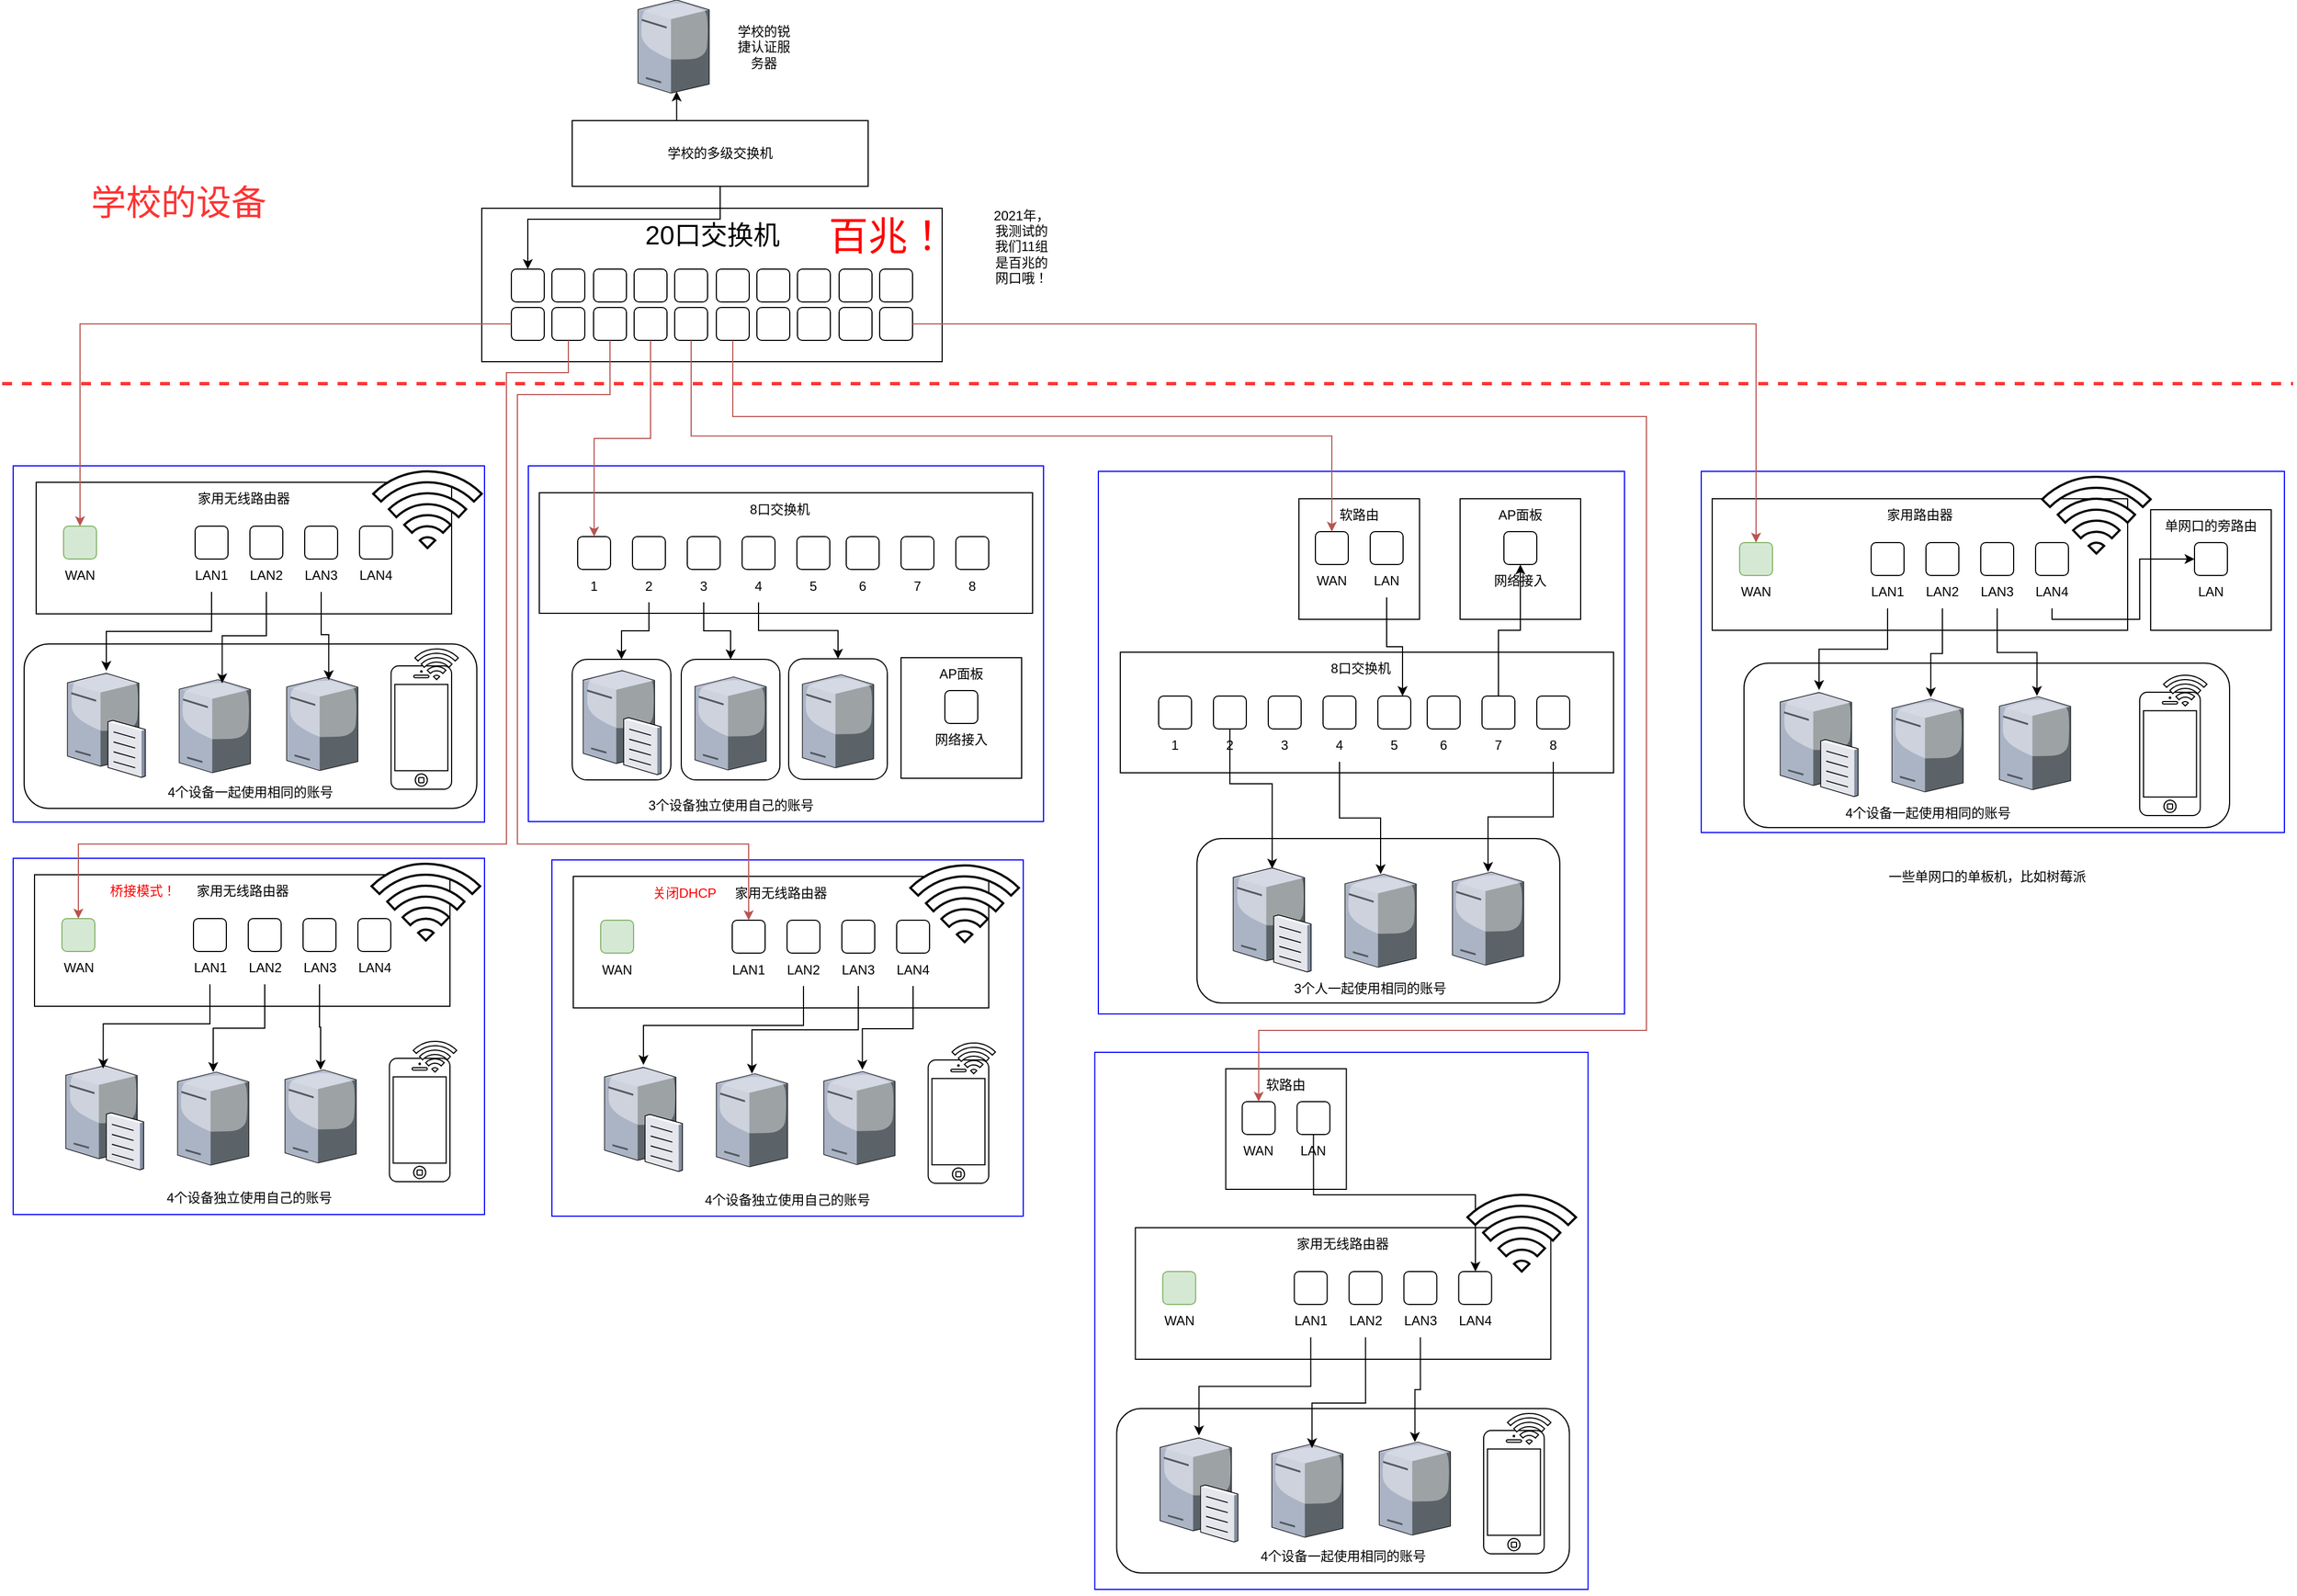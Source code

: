 <mxfile version="20.3.0" type="device" pages="2"><diagram name="Page-1" id="822b0af5-4adb-64df-f703-e8dfc1f81529"><mxGraphModel dx="1697" dy="1014" grid="1" gridSize="10" guides="1" tooltips="1" connect="1" arrows="1" fold="1" page="1" pageScale="1" pageWidth="1100" pageHeight="850" background="none" math="0" shadow="0"><root><mxCell id="0"/><mxCell id="1" parent="0"/><mxCell id="pqmSYJZalyNQpX13tx3o-318" value="" style="rounded=0;whiteSpace=wrap;html=1;fillColor=default;strokeColor=#0000FF;" parent="1" vertex="1"><mxGeometry x="1040" y="440" width="480" height="495" as="geometry"/></mxCell><mxCell id="pqmSYJZalyNQpX13tx3o-317" value="" style="rounded=0;whiteSpace=wrap;html=1;fillColor=default;strokeColor=#0000FF;" parent="1" vertex="1"><mxGeometry x="520" y="435" width="470" height="324.5" as="geometry"/></mxCell><mxCell id="pqmSYJZalyNQpX13tx3o-305" value="" style="rounded=0;whiteSpace=wrap;html=1;fillColor=default;strokeColor=#0000FF;" parent="1" vertex="1"><mxGeometry x="50" y="435" width="430" height="325" as="geometry"/></mxCell><mxCell id="pqmSYJZalyNQpX13tx3o-2" value="" style="rounded=0;whiteSpace=wrap;html=1;" parent="1" vertex="1"><mxGeometry x="71" y="450" width="379" height="120" as="geometry"/></mxCell><mxCell id="pqmSYJZalyNQpX13tx3o-5" value="" style="group" parent="1" vertex="1" connectable="0"><mxGeometry x="81" y="490" width="60" height="60" as="geometry"/></mxCell><mxCell id="pqmSYJZalyNQpX13tx3o-3" value="" style="rounded=1;whiteSpace=wrap;html=1;fillColor=#d5e8d4;strokeColor=#82b366;" parent="pqmSYJZalyNQpX13tx3o-5" vertex="1"><mxGeometry x="15" width="30" height="30" as="geometry"/></mxCell><mxCell id="pqmSYJZalyNQpX13tx3o-4" value="WAN" style="text;html=1;strokeColor=none;fillColor=none;align=center;verticalAlign=middle;whiteSpace=wrap;rounded=0;" parent="pqmSYJZalyNQpX13tx3o-5" vertex="1"><mxGeometry y="30" width="60" height="30" as="geometry"/></mxCell><mxCell id="pqmSYJZalyNQpX13tx3o-25" value="家用无线路由器" style="text;html=1;strokeColor=none;fillColor=none;align=center;verticalAlign=middle;whiteSpace=wrap;rounded=0;" parent="1" vertex="1"><mxGeometry x="210" y="450" width="101" height="30" as="geometry"/></mxCell><mxCell id="pqmSYJZalyNQpX13tx3o-92" value="" style="group" parent="1" vertex="1" connectable="0"><mxGeometry x="201" y="490" width="299" height="370" as="geometry"/></mxCell><mxCell id="pqmSYJZalyNQpX13tx3o-6" value="" style="group" parent="pqmSYJZalyNQpX13tx3o-92" vertex="1" connectable="0"><mxGeometry x="50" width="60" height="60" as="geometry"/></mxCell><mxCell id="pqmSYJZalyNQpX13tx3o-7" value="" style="rounded=1;whiteSpace=wrap;html=1;" parent="pqmSYJZalyNQpX13tx3o-6" vertex="1"><mxGeometry x="15" width="30" height="30" as="geometry"/></mxCell><mxCell id="pqmSYJZalyNQpX13tx3o-8" value="LAN2" style="text;html=1;strokeColor=none;fillColor=none;align=center;verticalAlign=middle;whiteSpace=wrap;rounded=0;" parent="pqmSYJZalyNQpX13tx3o-6" vertex="1"><mxGeometry y="30" width="60" height="30" as="geometry"/></mxCell><mxCell id="pqmSYJZalyNQpX13tx3o-10" value="" style="group" parent="pqmSYJZalyNQpX13tx3o-92" vertex="1" connectable="0"><mxGeometry x="100" width="60" height="60" as="geometry"/></mxCell><mxCell id="pqmSYJZalyNQpX13tx3o-11" value="" style="rounded=1;whiteSpace=wrap;html=1;" parent="pqmSYJZalyNQpX13tx3o-10" vertex="1"><mxGeometry x="15" width="30" height="30" as="geometry"/></mxCell><mxCell id="pqmSYJZalyNQpX13tx3o-12" value="LAN3" style="text;html=1;strokeColor=none;fillColor=none;align=center;verticalAlign=middle;whiteSpace=wrap;rounded=0;" parent="pqmSYJZalyNQpX13tx3o-10" vertex="1"><mxGeometry y="30" width="60" height="30" as="geometry"/></mxCell><mxCell id="pqmSYJZalyNQpX13tx3o-19" value="" style="group" parent="pqmSYJZalyNQpX13tx3o-92" vertex="1" connectable="0"><mxGeometry width="60" height="60" as="geometry"/></mxCell><mxCell id="pqmSYJZalyNQpX13tx3o-20" value="" style="rounded=1;whiteSpace=wrap;html=1;" parent="pqmSYJZalyNQpX13tx3o-19" vertex="1"><mxGeometry x="15" width="30" height="30" as="geometry"/></mxCell><mxCell id="pqmSYJZalyNQpX13tx3o-21" value="LAN1" style="text;html=1;strokeColor=none;fillColor=none;align=center;verticalAlign=middle;whiteSpace=wrap;rounded=0;" parent="pqmSYJZalyNQpX13tx3o-19" vertex="1"><mxGeometry y="30" width="60" height="30" as="geometry"/></mxCell><mxCell id="pqmSYJZalyNQpX13tx3o-91" value="" style="group" parent="pqmSYJZalyNQpX13tx3o-92" vertex="1" connectable="0"><mxGeometry x="150" width="149" height="370" as="geometry"/></mxCell><mxCell id="pqmSYJZalyNQpX13tx3o-14" value="" style="rounded=1;whiteSpace=wrap;html=1;" parent="pqmSYJZalyNQpX13tx3o-91" vertex="1"><mxGeometry x="15" width="30" height="30" as="geometry"/></mxCell><mxCell id="pqmSYJZalyNQpX13tx3o-15" value="LAN4" style="text;html=1;strokeColor=none;fillColor=none;align=center;verticalAlign=middle;whiteSpace=wrap;rounded=0;" parent="pqmSYJZalyNQpX13tx3o-91" vertex="1"><mxGeometry y="30" width="60" height="30" as="geometry"/></mxCell><mxCell id="pqmSYJZalyNQpX13tx3o-186" value="" style="group" parent="1" vertex="1" connectable="0"><mxGeometry x="1060" y="605" width="450" height="110" as="geometry"/></mxCell><mxCell id="pqmSYJZalyNQpX13tx3o-187" value="" style="rounded=0;whiteSpace=wrap;html=1;" parent="pqmSYJZalyNQpX13tx3o-186" vertex="1"><mxGeometry width="450" height="110" as="geometry"/></mxCell><mxCell id="pqmSYJZalyNQpX13tx3o-188" value="8口交换机" style="text;html=1;strokeColor=none;fillColor=none;align=center;verticalAlign=middle;whiteSpace=wrap;rounded=0;" parent="pqmSYJZalyNQpX13tx3o-186" vertex="1"><mxGeometry x="178" width="83" height="30" as="geometry"/></mxCell><mxCell id="pqmSYJZalyNQpX13tx3o-189" value="" style="group" parent="pqmSYJZalyNQpX13tx3o-186" vertex="1" connectable="0"><mxGeometry x="20" y="40" width="405" height="60" as="geometry"/></mxCell><mxCell id="pqmSYJZalyNQpX13tx3o-190" value="" style="group" parent="pqmSYJZalyNQpX13tx3o-189" vertex="1" connectable="0"><mxGeometry x="50" width="60" height="60" as="geometry"/></mxCell><mxCell id="pqmSYJZalyNQpX13tx3o-191" value="" style="rounded=1;whiteSpace=wrap;html=1;" parent="pqmSYJZalyNQpX13tx3o-190" vertex="1"><mxGeometry x="15" width="30" height="30" as="geometry"/></mxCell><mxCell id="pqmSYJZalyNQpX13tx3o-192" value="2" style="text;html=1;strokeColor=none;fillColor=none;align=center;verticalAlign=middle;whiteSpace=wrap;rounded=0;" parent="pqmSYJZalyNQpX13tx3o-190" vertex="1"><mxGeometry y="30" width="60" height="30" as="geometry"/></mxCell><mxCell id="pqmSYJZalyNQpX13tx3o-193" value="" style="group" parent="pqmSYJZalyNQpX13tx3o-189" vertex="1" connectable="0"><mxGeometry x="100" width="60" height="60" as="geometry"/></mxCell><mxCell id="pqmSYJZalyNQpX13tx3o-194" value="" style="rounded=1;whiteSpace=wrap;html=1;" parent="pqmSYJZalyNQpX13tx3o-193" vertex="1"><mxGeometry x="15" width="30" height="30" as="geometry"/></mxCell><mxCell id="pqmSYJZalyNQpX13tx3o-195" value="3" style="text;html=1;strokeColor=none;fillColor=none;align=center;verticalAlign=middle;whiteSpace=wrap;rounded=0;" parent="pqmSYJZalyNQpX13tx3o-193" vertex="1"><mxGeometry y="30" width="60" height="30" as="geometry"/></mxCell><mxCell id="pqmSYJZalyNQpX13tx3o-196" value="" style="group" parent="pqmSYJZalyNQpX13tx3o-189" vertex="1" connectable="0"><mxGeometry x="150" width="60" height="60" as="geometry"/></mxCell><mxCell id="pqmSYJZalyNQpX13tx3o-197" value="" style="rounded=1;whiteSpace=wrap;html=1;" parent="pqmSYJZalyNQpX13tx3o-196" vertex="1"><mxGeometry x="15" width="30" height="30" as="geometry"/></mxCell><mxCell id="pqmSYJZalyNQpX13tx3o-198" value="4" style="text;html=1;strokeColor=none;fillColor=none;align=center;verticalAlign=middle;whiteSpace=wrap;rounded=0;" parent="pqmSYJZalyNQpX13tx3o-196" vertex="1"><mxGeometry y="30" width="60" height="30" as="geometry"/></mxCell><mxCell id="pqmSYJZalyNQpX13tx3o-199" value="" style="group" parent="pqmSYJZalyNQpX13tx3o-189" vertex="1" connectable="0"><mxGeometry width="60" height="60" as="geometry"/></mxCell><mxCell id="pqmSYJZalyNQpX13tx3o-200" value="" style="rounded=1;whiteSpace=wrap;html=1;" parent="pqmSYJZalyNQpX13tx3o-199" vertex="1"><mxGeometry x="15" width="30" height="30" as="geometry"/></mxCell><mxCell id="pqmSYJZalyNQpX13tx3o-201" value="1" style="text;html=1;strokeColor=none;fillColor=none;align=center;verticalAlign=middle;whiteSpace=wrap;rounded=0;" parent="pqmSYJZalyNQpX13tx3o-199" vertex="1"><mxGeometry y="30" width="60" height="30" as="geometry"/></mxCell><mxCell id="pqmSYJZalyNQpX13tx3o-202" value="" style="group" parent="pqmSYJZalyNQpX13tx3o-189" vertex="1" connectable="0"><mxGeometry x="245" width="60" height="60" as="geometry"/></mxCell><mxCell id="pqmSYJZalyNQpX13tx3o-203" value="" style="rounded=1;whiteSpace=wrap;html=1;" parent="pqmSYJZalyNQpX13tx3o-202" vertex="1"><mxGeometry x="15" width="30" height="30" as="geometry"/></mxCell><mxCell id="pqmSYJZalyNQpX13tx3o-204" value="6" style="text;html=1;strokeColor=none;fillColor=none;align=center;verticalAlign=middle;whiteSpace=wrap;rounded=0;" parent="pqmSYJZalyNQpX13tx3o-202" vertex="1"><mxGeometry y="30" width="60" height="30" as="geometry"/></mxCell><mxCell id="pqmSYJZalyNQpX13tx3o-205" value="" style="group" parent="pqmSYJZalyNQpX13tx3o-189" vertex="1" connectable="0"><mxGeometry x="295" width="60" height="60" as="geometry"/></mxCell><mxCell id="pqmSYJZalyNQpX13tx3o-206" value="" style="rounded=1;whiteSpace=wrap;html=1;" parent="pqmSYJZalyNQpX13tx3o-205" vertex="1"><mxGeometry x="15" width="30" height="30" as="geometry"/></mxCell><mxCell id="pqmSYJZalyNQpX13tx3o-207" value="7" style="text;html=1;strokeColor=none;fillColor=none;align=center;verticalAlign=middle;whiteSpace=wrap;rounded=0;" parent="pqmSYJZalyNQpX13tx3o-205" vertex="1"><mxGeometry y="30" width="60" height="30" as="geometry"/></mxCell><mxCell id="pqmSYJZalyNQpX13tx3o-208" value="" style="group" parent="pqmSYJZalyNQpX13tx3o-189" vertex="1" connectable="0"><mxGeometry x="345" width="60" height="60" as="geometry"/></mxCell><mxCell id="pqmSYJZalyNQpX13tx3o-209" value="" style="rounded=1;whiteSpace=wrap;html=1;" parent="pqmSYJZalyNQpX13tx3o-208" vertex="1"><mxGeometry x="15" width="30" height="30" as="geometry"/></mxCell><mxCell id="pqmSYJZalyNQpX13tx3o-210" value="8" style="text;html=1;strokeColor=none;fillColor=none;align=center;verticalAlign=middle;whiteSpace=wrap;rounded=0;" parent="pqmSYJZalyNQpX13tx3o-208" vertex="1"><mxGeometry y="30" width="60" height="30" as="geometry"/></mxCell><mxCell id="pqmSYJZalyNQpX13tx3o-211" value="" style="group" parent="pqmSYJZalyNQpX13tx3o-189" vertex="1" connectable="0"><mxGeometry x="200" width="60" height="60" as="geometry"/></mxCell><mxCell id="pqmSYJZalyNQpX13tx3o-212" value="" style="rounded=1;whiteSpace=wrap;html=1;" parent="pqmSYJZalyNQpX13tx3o-211" vertex="1"><mxGeometry x="15" width="30" height="30" as="geometry"/></mxCell><mxCell id="pqmSYJZalyNQpX13tx3o-213" value="5" style="text;html=1;strokeColor=none;fillColor=none;align=center;verticalAlign=middle;whiteSpace=wrap;rounded=0;" parent="pqmSYJZalyNQpX13tx3o-211" vertex="1"><mxGeometry y="30" width="60" height="30" as="geometry"/></mxCell><mxCell id="pqmSYJZalyNQpX13tx3o-215" value="" style="group" parent="1" vertex="1" connectable="0"><mxGeometry x="1223" y="465" width="110" height="110" as="geometry"/></mxCell><mxCell id="pqmSYJZalyNQpX13tx3o-158" value="" style="whiteSpace=wrap;html=1;aspect=fixed;" parent="pqmSYJZalyNQpX13tx3o-215" vertex="1"><mxGeometry width="110" height="110" as="geometry"/></mxCell><mxCell id="pqmSYJZalyNQpX13tx3o-184" value="" style="group" parent="pqmSYJZalyNQpX13tx3o-215" vertex="1" connectable="0"><mxGeometry y="30" width="110" height="60" as="geometry"/></mxCell><mxCell id="pqmSYJZalyNQpX13tx3o-160" value="" style="group" parent="pqmSYJZalyNQpX13tx3o-184" vertex="1" connectable="0"><mxGeometry x="50" width="60" height="60" as="geometry"/></mxCell><mxCell id="pqmSYJZalyNQpX13tx3o-161" value="" style="rounded=1;whiteSpace=wrap;html=1;" parent="pqmSYJZalyNQpX13tx3o-160" vertex="1"><mxGeometry x="15" width="30" height="30" as="geometry"/></mxCell><mxCell id="pqmSYJZalyNQpX13tx3o-162" value="LAN" style="text;html=1;strokeColor=none;fillColor=none;align=center;verticalAlign=middle;whiteSpace=wrap;rounded=0;" parent="pqmSYJZalyNQpX13tx3o-160" vertex="1"><mxGeometry y="30" width="60" height="30" as="geometry"/></mxCell><mxCell id="pqmSYJZalyNQpX13tx3o-169" value="" style="group" parent="pqmSYJZalyNQpX13tx3o-184" vertex="1" connectable="0"><mxGeometry width="60" height="60" as="geometry"/></mxCell><mxCell id="pqmSYJZalyNQpX13tx3o-170" value="" style="rounded=1;whiteSpace=wrap;html=1;" parent="pqmSYJZalyNQpX13tx3o-169" vertex="1"><mxGeometry x="15" width="30" height="30" as="geometry"/></mxCell><mxCell id="pqmSYJZalyNQpX13tx3o-171" value="WAN" style="text;html=1;strokeColor=none;fillColor=none;align=center;verticalAlign=middle;whiteSpace=wrap;rounded=0;" parent="pqmSYJZalyNQpX13tx3o-169" vertex="1"><mxGeometry y="30" width="60" height="30" as="geometry"/></mxCell><mxCell id="pqmSYJZalyNQpX13tx3o-185" value="软路由" style="text;html=1;strokeColor=none;fillColor=none;align=center;verticalAlign=middle;whiteSpace=wrap;rounded=0;" parent="pqmSYJZalyNQpX13tx3o-215" vertex="1"><mxGeometry x="25" width="60" height="30" as="geometry"/></mxCell><mxCell id="pqmSYJZalyNQpX13tx3o-216" style="edgeStyle=orthogonalEdgeStyle;rounded=0;orthogonalLoop=1;jettySize=auto;html=1;exitX=0.5;exitY=1;exitDx=0;exitDy=0;entryX=0.75;entryY=0;entryDx=0;entryDy=0;" parent="1" source="pqmSYJZalyNQpX13tx3o-162" target="pqmSYJZalyNQpX13tx3o-212" edge="1"><mxGeometry relative="1" as="geometry"/></mxCell><mxCell id="pqmSYJZalyNQpX13tx3o-218" value="" style="group" parent="1" vertex="1" connectable="0"><mxGeometry x="1163" y="799.5" width="298" height="127" as="geometry"/></mxCell><mxCell id="pqmSYJZalyNQpX13tx3o-219" value="" style="rounded=1;whiteSpace=wrap;html=1;" parent="pqmSYJZalyNQpX13tx3o-218" vertex="1"><mxGeometry x="-33" y="-24.5" width="331" height="150" as="geometry"/></mxCell><mxCell id="pqmSYJZalyNQpX13tx3o-220" value="" style="verticalLabelPosition=bottom;aspect=fixed;html=1;verticalAlign=top;strokeColor=none;shape=mxgraph.citrix.file_server;rounded=0;shadow=0;comic=0;fontFamily=Verdana;" parent="pqmSYJZalyNQpX13tx3o-218" vertex="1"><mxGeometry width="71" height="97" as="geometry"/></mxCell><mxCell id="pqmSYJZalyNQpX13tx3o-221" value="" style="verticalLabelPosition=bottom;aspect=fixed;html=1;verticalAlign=top;strokeColor=none;shape=mxgraph.citrix.tower_server;rounded=0;shadow=0;comic=0;fontFamily=Verdana;" parent="pqmSYJZalyNQpX13tx3o-218" vertex="1"><mxGeometry x="102" y="8" width="65" height="85" as="geometry"/></mxCell><mxCell id="pqmSYJZalyNQpX13tx3o-222" value="" style="verticalLabelPosition=bottom;aspect=fixed;html=1;verticalAlign=top;strokeColor=none;shape=mxgraph.citrix.tower_server;rounded=0;shadow=0;comic=0;fontFamily=Verdana;" parent="pqmSYJZalyNQpX13tx3o-218" vertex="1"><mxGeometry x="200" y="6" width="65" height="85" as="geometry"/></mxCell><mxCell id="pqmSYJZalyNQpX13tx3o-223" value="3个人一起使用相同的账号" style="text;html=1;strokeColor=none;fillColor=none;align=center;verticalAlign=middle;whiteSpace=wrap;rounded=0;" parent="pqmSYJZalyNQpX13tx3o-218" vertex="1"><mxGeometry x="50" y="97" width="150" height="30" as="geometry"/></mxCell><mxCell id="pqmSYJZalyNQpX13tx3o-225" style="edgeStyle=orthogonalEdgeStyle;rounded=0;orthogonalLoop=1;jettySize=auto;html=1;exitX=0.5;exitY=0;exitDx=0;exitDy=0;entryX=0.501;entryY=0.03;entryDx=0;entryDy=0;entryPerimeter=0;" parent="1" source="pqmSYJZalyNQpX13tx3o-192" target="pqmSYJZalyNQpX13tx3o-220" edge="1"><mxGeometry relative="1" as="geometry"><Array as="points"><mxPoint x="1160" y="725"/><mxPoint x="1199" y="725"/></Array></mxGeometry></mxCell><mxCell id="pqmSYJZalyNQpX13tx3o-226" style="edgeStyle=orthogonalEdgeStyle;rounded=0;orthogonalLoop=1;jettySize=auto;html=1;exitX=0.5;exitY=1;exitDx=0;exitDy=0;" parent="1" source="pqmSYJZalyNQpX13tx3o-198" target="pqmSYJZalyNQpX13tx3o-221" edge="1"><mxGeometry relative="1" as="geometry"/></mxCell><mxCell id="pqmSYJZalyNQpX13tx3o-227" style="edgeStyle=orthogonalEdgeStyle;rounded=0;orthogonalLoop=1;jettySize=auto;html=1;exitX=0.5;exitY=1;exitDx=0;exitDy=0;" parent="1" source="pqmSYJZalyNQpX13tx3o-210" target="pqmSYJZalyNQpX13tx3o-222" edge="1"><mxGeometry relative="1" as="geometry"/></mxCell><mxCell id="pqmSYJZalyNQpX13tx3o-255" value="" style="group" parent="1" vertex="1" connectable="0"><mxGeometry x="1662" y="639.5" width="460" height="300" as="geometry"/></mxCell><mxCell id="pqmSYJZalyNQpX13tx3o-319" value="" style="rounded=0;whiteSpace=wrap;html=1;fillColor=default;strokeColor=#0000FF;" parent="pqmSYJZalyNQpX13tx3o-255" vertex="1"><mxGeometry x="-72" y="-199.5" width="532" height="329.5" as="geometry"/></mxCell><mxCell id="pqmSYJZalyNQpX13tx3o-256" value="" style="rounded=1;whiteSpace=wrap;html=1;" parent="pqmSYJZalyNQpX13tx3o-255" vertex="1"><mxGeometry x="-33" y="-24.5" width="443" height="150" as="geometry"/></mxCell><mxCell id="pqmSYJZalyNQpX13tx3o-257" value="" style="verticalLabelPosition=bottom;aspect=fixed;html=1;verticalAlign=top;strokeColor=none;shape=mxgraph.citrix.file_server;rounded=0;shadow=0;comic=0;fontFamily=Verdana;" parent="pqmSYJZalyNQpX13tx3o-255" vertex="1"><mxGeometry width="71" height="97" as="geometry"/></mxCell><mxCell id="pqmSYJZalyNQpX13tx3o-258" value="" style="verticalLabelPosition=bottom;aspect=fixed;html=1;verticalAlign=top;strokeColor=none;shape=mxgraph.citrix.tower_server;rounded=0;shadow=0;comic=0;fontFamily=Verdana;" parent="pqmSYJZalyNQpX13tx3o-255" vertex="1"><mxGeometry x="102" y="8" width="65" height="85" as="geometry"/></mxCell><mxCell id="pqmSYJZalyNQpX13tx3o-259" value="" style="verticalLabelPosition=bottom;aspect=fixed;html=1;verticalAlign=top;strokeColor=none;shape=mxgraph.citrix.tower_server;rounded=0;shadow=0;comic=0;fontFamily=Verdana;" parent="pqmSYJZalyNQpX13tx3o-255" vertex="1"><mxGeometry x="200" y="6" width="65" height="85" as="geometry"/></mxCell><mxCell id="pqmSYJZalyNQpX13tx3o-260" value="4个设备一起使用相同的账号" style="text;html=1;strokeColor=none;fillColor=none;align=center;verticalAlign=middle;whiteSpace=wrap;rounded=0;" parent="pqmSYJZalyNQpX13tx3o-255" vertex="1"><mxGeometry x="50" y="97" width="170" height="30" as="geometry"/></mxCell><mxCell id="ilSC4facUXtxxOo1DdGW-107" value="" style="group" parent="pqmSYJZalyNQpX13tx3o-255" vertex="1" connectable="0"><mxGeometry x="328" y="-13.5" width="61.35" height="128" as="geometry"/></mxCell><mxCell id="ilSC4facUXtxxOo1DdGW-108" value="" style="html=1;verticalLabelPosition=bottom;labelBackgroundColor=#ffffff;verticalAlign=top;shadow=0;dashed=0;strokeWidth=1;shape=mxgraph.ios7.misc.iphone;strokeColor=#000000;" parent="ilSC4facUXtxxOo1DdGW-107" vertex="1"><mxGeometry y="15.5" width="55.25" height="112.5" as="geometry"/></mxCell><mxCell id="ilSC4facUXtxxOo1DdGW-109" value="" style="html=1;verticalLabelPosition=bottom;align=center;labelBackgroundColor=#ffffff;verticalAlign=top;strokeWidth=1;strokeColor=#000000;shadow=0;dashed=0;shape=mxgraph.ios7.icons.wifi;pointerEvents=1" parent="ilSC4facUXtxxOo1DdGW-107" vertex="1"><mxGeometry x="21.75" width="39.6" height="28" as="geometry"/></mxCell><mxCell id="WhGlQvLf9IDjj0GUUrZk-29" value="一些单网口的单板机，比如树莓派" style="text;html=1;strokeColor=none;fillColor=none;align=center;verticalAlign=middle;whiteSpace=wrap;rounded=0;" vertex="1" parent="pqmSYJZalyNQpX13tx3o-255"><mxGeometry x="88.5" y="140.5" width="200" height="60" as="geometry"/></mxCell><mxCell id="pqmSYJZalyNQpX13tx3o-261" value="" style="rounded=0;whiteSpace=wrap;html=1;" parent="1" vertex="1"><mxGeometry x="1600" y="465" width="379" height="120" as="geometry"/></mxCell><mxCell id="pqmSYJZalyNQpX13tx3o-262" value="" style="group" parent="1" vertex="1" connectable="0"><mxGeometry x="1610" y="505" width="60" height="60" as="geometry"/></mxCell><mxCell id="pqmSYJZalyNQpX13tx3o-263" value="" style="rounded=1;whiteSpace=wrap;html=1;fillColor=#d5e8d4;strokeColor=#82b366;" parent="pqmSYJZalyNQpX13tx3o-262" vertex="1"><mxGeometry x="15" width="30" height="30" as="geometry"/></mxCell><mxCell id="pqmSYJZalyNQpX13tx3o-264" value="WAN" style="text;html=1;strokeColor=none;fillColor=none;align=center;verticalAlign=middle;whiteSpace=wrap;rounded=0;" parent="pqmSYJZalyNQpX13tx3o-262" vertex="1"><mxGeometry y="30" width="60" height="30" as="geometry"/></mxCell><mxCell id="pqmSYJZalyNQpX13tx3o-265" value="家用路由器" style="text;html=1;strokeColor=none;fillColor=none;align=center;verticalAlign=middle;whiteSpace=wrap;rounded=0;" parent="1" vertex="1"><mxGeometry x="1748" y="465" width="83" height="30" as="geometry"/></mxCell><mxCell id="pqmSYJZalyNQpX13tx3o-266" value="" style="group" parent="1" vertex="1" connectable="0"><mxGeometry x="1730" y="505" width="210" height="60" as="geometry"/></mxCell><mxCell id="pqmSYJZalyNQpX13tx3o-267" value="" style="group" parent="pqmSYJZalyNQpX13tx3o-266" vertex="1" connectable="0"><mxGeometry x="50" width="60" height="60" as="geometry"/></mxCell><mxCell id="pqmSYJZalyNQpX13tx3o-268" value="" style="rounded=1;whiteSpace=wrap;html=1;" parent="pqmSYJZalyNQpX13tx3o-267" vertex="1"><mxGeometry x="15" width="30" height="30" as="geometry"/></mxCell><mxCell id="pqmSYJZalyNQpX13tx3o-269" value="LAN2" style="text;html=1;strokeColor=none;fillColor=none;align=center;verticalAlign=middle;whiteSpace=wrap;rounded=0;" parent="pqmSYJZalyNQpX13tx3o-267" vertex="1"><mxGeometry y="30" width="60" height="30" as="geometry"/></mxCell><mxCell id="pqmSYJZalyNQpX13tx3o-270" value="" style="group" parent="pqmSYJZalyNQpX13tx3o-266" vertex="1" connectable="0"><mxGeometry x="100" width="60" height="60" as="geometry"/></mxCell><mxCell id="pqmSYJZalyNQpX13tx3o-271" value="" style="rounded=1;whiteSpace=wrap;html=1;" parent="pqmSYJZalyNQpX13tx3o-270" vertex="1"><mxGeometry x="15" width="30" height="30" as="geometry"/></mxCell><mxCell id="pqmSYJZalyNQpX13tx3o-272" value="LAN3" style="text;html=1;strokeColor=none;fillColor=none;align=center;verticalAlign=middle;whiteSpace=wrap;rounded=0;" parent="pqmSYJZalyNQpX13tx3o-270" vertex="1"><mxGeometry y="30" width="60" height="30" as="geometry"/></mxCell><mxCell id="pqmSYJZalyNQpX13tx3o-273" value="" style="group" parent="pqmSYJZalyNQpX13tx3o-266" vertex="1" connectable="0"><mxGeometry width="60" height="60" as="geometry"/></mxCell><mxCell id="pqmSYJZalyNQpX13tx3o-274" value="" style="rounded=1;whiteSpace=wrap;html=1;" parent="pqmSYJZalyNQpX13tx3o-273" vertex="1"><mxGeometry x="15" width="30" height="30" as="geometry"/></mxCell><mxCell id="pqmSYJZalyNQpX13tx3o-275" value="LAN1" style="text;html=1;strokeColor=none;fillColor=none;align=center;verticalAlign=middle;whiteSpace=wrap;rounded=0;" parent="pqmSYJZalyNQpX13tx3o-273" vertex="1"><mxGeometry y="30" width="60" height="30" as="geometry"/></mxCell><mxCell id="pqmSYJZalyNQpX13tx3o-276" value="" style="group" parent="pqmSYJZalyNQpX13tx3o-266" vertex="1" connectable="0"><mxGeometry x="150" width="60" height="60" as="geometry"/></mxCell><mxCell id="pqmSYJZalyNQpX13tx3o-277" value="" style="rounded=1;whiteSpace=wrap;html=1;" parent="pqmSYJZalyNQpX13tx3o-276" vertex="1"><mxGeometry x="15" width="30" height="30" as="geometry"/></mxCell><mxCell id="pqmSYJZalyNQpX13tx3o-278" value="LAN4" style="text;html=1;strokeColor=none;fillColor=none;align=center;verticalAlign=middle;whiteSpace=wrap;rounded=0;" parent="pqmSYJZalyNQpX13tx3o-276" vertex="1"><mxGeometry y="30" width="60" height="30" as="geometry"/></mxCell><mxCell id="pqmSYJZalyNQpX13tx3o-279" style="edgeStyle=orthogonalEdgeStyle;rounded=0;orthogonalLoop=1;jettySize=auto;html=1;exitX=0.5;exitY=1;exitDx=0;exitDy=0;" parent="1" source="pqmSYJZalyNQpX13tx3o-275" target="pqmSYJZalyNQpX13tx3o-257" edge="1"><mxGeometry relative="1" as="geometry"/></mxCell><mxCell id="pqmSYJZalyNQpX13tx3o-280" style="edgeStyle=orthogonalEdgeStyle;rounded=0;orthogonalLoop=1;jettySize=auto;html=1;exitX=0.5;exitY=1;exitDx=0;exitDy=0;entryX=0.545;entryY=-0.017;entryDx=0;entryDy=0;entryPerimeter=0;" parent="1" source="pqmSYJZalyNQpX13tx3o-269" target="pqmSYJZalyNQpX13tx3o-258" edge="1"><mxGeometry relative="1" as="geometry"/></mxCell><mxCell id="pqmSYJZalyNQpX13tx3o-297" style="edgeStyle=orthogonalEdgeStyle;rounded=0;orthogonalLoop=1;jettySize=auto;html=1;exitX=0.5;exitY=1;exitDx=0;exitDy=0;entryX=0.527;entryY=-0.008;entryDx=0;entryDy=0;entryPerimeter=0;" parent="1" source="pqmSYJZalyNQpX13tx3o-272" target="pqmSYJZalyNQpX13tx3o-259" edge="1"><mxGeometry relative="1" as="geometry"/></mxCell><mxCell id="pqmSYJZalyNQpX13tx3o-300" value="" style="group" parent="1" vertex="1" connectable="0"><mxGeometry x="2000" y="475" width="110" height="110" as="geometry"/></mxCell><mxCell id="pqmSYJZalyNQpX13tx3o-295" value="" style="whiteSpace=wrap;html=1;aspect=fixed;" parent="pqmSYJZalyNQpX13tx3o-300" vertex="1"><mxGeometry width="110" height="110" as="geometry"/></mxCell><mxCell id="pqmSYJZalyNQpX13tx3o-289" value="" style="group" parent="pqmSYJZalyNQpX13tx3o-300" vertex="1" connectable="0"><mxGeometry x="25" y="30" width="60" height="60" as="geometry"/></mxCell><mxCell id="pqmSYJZalyNQpX13tx3o-290" value="" style="rounded=1;whiteSpace=wrap;html=1;" parent="pqmSYJZalyNQpX13tx3o-289" vertex="1"><mxGeometry x="15" width="30" height="30" as="geometry"/></mxCell><mxCell id="pqmSYJZalyNQpX13tx3o-291" value="LAN" style="text;html=1;strokeColor=none;fillColor=none;align=center;verticalAlign=middle;whiteSpace=wrap;rounded=0;" parent="pqmSYJZalyNQpX13tx3o-289" vertex="1"><mxGeometry y="30" width="60" height="30" as="geometry"/></mxCell><mxCell id="pqmSYJZalyNQpX13tx3o-296" value="单网口的旁路由" style="text;html=1;strokeColor=none;fillColor=none;align=center;verticalAlign=middle;whiteSpace=wrap;rounded=0;" parent="pqmSYJZalyNQpX13tx3o-300" vertex="1"><mxGeometry width="110" height="30" as="geometry"/></mxCell><mxCell id="pqmSYJZalyNQpX13tx3o-302" style="edgeStyle=orthogonalEdgeStyle;rounded=0;orthogonalLoop=1;jettySize=auto;html=1;exitX=0.5;exitY=1;exitDx=0;exitDy=0;entryX=0;entryY=0.5;entryDx=0;entryDy=0;" parent="1" source="pqmSYJZalyNQpX13tx3o-278" target="pqmSYJZalyNQpX13tx3o-290" edge="1"><mxGeometry relative="1" as="geometry"><Array as="points"><mxPoint x="1910" y="575"/><mxPoint x="1990" y="575"/><mxPoint x="1990" y="520"/></Array></mxGeometry></mxCell><mxCell id="pqmSYJZalyNQpX13tx3o-311" value="" style="group" parent="1" vertex="1" connectable="0"><mxGeometry x="560" y="120" width="270" height="60" as="geometry"/></mxCell><mxCell id="pqmSYJZalyNQpX13tx3o-309" value="" style="rounded=0;whiteSpace=wrap;html=1;" parent="pqmSYJZalyNQpX13tx3o-311" vertex="1"><mxGeometry width="270" height="60" as="geometry"/></mxCell><mxCell id="pqmSYJZalyNQpX13tx3o-310" value="学校的多级交换机" style="text;html=1;strokeColor=none;fillColor=none;align=center;verticalAlign=middle;whiteSpace=wrap;rounded=0;" parent="pqmSYJZalyNQpX13tx3o-311" vertex="1"><mxGeometry x="55" y="15" width="160" height="30" as="geometry"/></mxCell><mxCell id="pqmSYJZalyNQpX13tx3o-313" value="" style="group" parent="1" vertex="1" connectable="0"><mxGeometry x="620" y="10" width="145" height="85" as="geometry"/></mxCell><mxCell id="7d933b09d9755ecc-9" value="" style="verticalLabelPosition=bottom;aspect=fixed;html=1;verticalAlign=top;strokeColor=none;shape=mxgraph.citrix.tower_server;rounded=0;shadow=0;comic=0;fontFamily=Verdana;" parent="pqmSYJZalyNQpX13tx3o-313" vertex="1"><mxGeometry width="65" height="85" as="geometry"/></mxCell><mxCell id="pqmSYJZalyNQpX13tx3o-312" value="学校的锐捷认证服务器" style="text;html=1;strokeColor=none;fillColor=none;align=center;verticalAlign=middle;whiteSpace=wrap;rounded=0;" parent="pqmSYJZalyNQpX13tx3o-313" vertex="1"><mxGeometry x="85" y="27.5" width="60" height="30" as="geometry"/></mxCell><mxCell id="pqmSYJZalyNQpX13tx3o-315" style="edgeStyle=orthogonalEdgeStyle;rounded=0;orthogonalLoop=1;jettySize=auto;html=1;exitX=0.25;exitY=0;exitDx=0;exitDy=0;entryX=0.543;entryY=0.982;entryDx=0;entryDy=0;entryPerimeter=0;" parent="1" source="pqmSYJZalyNQpX13tx3o-309" target="7d933b09d9755ecc-9" edge="1"><mxGeometry relative="1" as="geometry"/></mxCell><mxCell id="pqmSYJZalyNQpX13tx3o-99" value="" style="group" parent="1" vertex="1" connectable="0"><mxGeometry x="530" y="459.5" width="450" height="110" as="geometry"/></mxCell><mxCell id="pqmSYJZalyNQpX13tx3o-100" value="" style="rounded=0;whiteSpace=wrap;html=1;" parent="pqmSYJZalyNQpX13tx3o-99" vertex="1"><mxGeometry width="450" height="110" as="geometry"/></mxCell><mxCell id="pqmSYJZalyNQpX13tx3o-101" value="8口交换机" style="text;html=1;strokeColor=none;fillColor=none;align=center;verticalAlign=middle;whiteSpace=wrap;rounded=0;" parent="pqmSYJZalyNQpX13tx3o-99" vertex="1"><mxGeometry x="178" width="83" height="30" as="geometry"/></mxCell><mxCell id="pqmSYJZalyNQpX13tx3o-102" value="" style="group" parent="pqmSYJZalyNQpX13tx3o-99" vertex="1" connectable="0"><mxGeometry x="20" y="40" width="405" height="60" as="geometry"/></mxCell><mxCell id="pqmSYJZalyNQpX13tx3o-103" value="" style="group" parent="pqmSYJZalyNQpX13tx3o-102" vertex="1" connectable="0"><mxGeometry x="50" width="60" height="60" as="geometry"/></mxCell><mxCell id="pqmSYJZalyNQpX13tx3o-104" value="" style="rounded=1;whiteSpace=wrap;html=1;" parent="pqmSYJZalyNQpX13tx3o-103" vertex="1"><mxGeometry x="15" width="30" height="30" as="geometry"/></mxCell><mxCell id="pqmSYJZalyNQpX13tx3o-105" value="2" style="text;html=1;strokeColor=none;fillColor=none;align=center;verticalAlign=middle;whiteSpace=wrap;rounded=0;" parent="pqmSYJZalyNQpX13tx3o-103" vertex="1"><mxGeometry y="30" width="60" height="30" as="geometry"/></mxCell><mxCell id="pqmSYJZalyNQpX13tx3o-106" value="" style="group" parent="pqmSYJZalyNQpX13tx3o-102" vertex="1" connectable="0"><mxGeometry x="100" width="60" height="60" as="geometry"/></mxCell><mxCell id="pqmSYJZalyNQpX13tx3o-107" value="" style="rounded=1;whiteSpace=wrap;html=1;" parent="pqmSYJZalyNQpX13tx3o-106" vertex="1"><mxGeometry x="15" width="30" height="30" as="geometry"/></mxCell><mxCell id="pqmSYJZalyNQpX13tx3o-108" value="3" style="text;html=1;strokeColor=none;fillColor=none;align=center;verticalAlign=middle;whiteSpace=wrap;rounded=0;" parent="pqmSYJZalyNQpX13tx3o-106" vertex="1"><mxGeometry y="30" width="60" height="30" as="geometry"/></mxCell><mxCell id="pqmSYJZalyNQpX13tx3o-109" value="" style="group" parent="pqmSYJZalyNQpX13tx3o-102" vertex="1" connectable="0"><mxGeometry x="150" width="60" height="60" as="geometry"/></mxCell><mxCell id="pqmSYJZalyNQpX13tx3o-110" value="" style="rounded=1;whiteSpace=wrap;html=1;" parent="pqmSYJZalyNQpX13tx3o-109" vertex="1"><mxGeometry x="15" width="30" height="30" as="geometry"/></mxCell><mxCell id="pqmSYJZalyNQpX13tx3o-111" value="4" style="text;html=1;strokeColor=none;fillColor=none;align=center;verticalAlign=middle;whiteSpace=wrap;rounded=0;" parent="pqmSYJZalyNQpX13tx3o-109" vertex="1"><mxGeometry y="30" width="60" height="30" as="geometry"/></mxCell><mxCell id="pqmSYJZalyNQpX13tx3o-112" value="" style="group" parent="pqmSYJZalyNQpX13tx3o-102" vertex="1" connectable="0"><mxGeometry width="60" height="60" as="geometry"/></mxCell><mxCell id="pqmSYJZalyNQpX13tx3o-113" value="" style="rounded=1;whiteSpace=wrap;html=1;" parent="pqmSYJZalyNQpX13tx3o-112" vertex="1"><mxGeometry x="15" width="30" height="30" as="geometry"/></mxCell><mxCell id="pqmSYJZalyNQpX13tx3o-114" value="1" style="text;html=1;strokeColor=none;fillColor=none;align=center;verticalAlign=middle;whiteSpace=wrap;rounded=0;" parent="pqmSYJZalyNQpX13tx3o-112" vertex="1"><mxGeometry y="30" width="60" height="30" as="geometry"/></mxCell><mxCell id="pqmSYJZalyNQpX13tx3o-115" value="" style="group" parent="pqmSYJZalyNQpX13tx3o-102" vertex="1" connectable="0"><mxGeometry x="245" width="60" height="60" as="geometry"/></mxCell><mxCell id="pqmSYJZalyNQpX13tx3o-116" value="" style="rounded=1;whiteSpace=wrap;html=1;" parent="pqmSYJZalyNQpX13tx3o-115" vertex="1"><mxGeometry x="15" width="30" height="30" as="geometry"/></mxCell><mxCell id="pqmSYJZalyNQpX13tx3o-117" value="6" style="text;html=1;strokeColor=none;fillColor=none;align=center;verticalAlign=middle;whiteSpace=wrap;rounded=0;" parent="pqmSYJZalyNQpX13tx3o-115" vertex="1"><mxGeometry y="30" width="60" height="30" as="geometry"/></mxCell><mxCell id="pqmSYJZalyNQpX13tx3o-118" value="" style="group" parent="pqmSYJZalyNQpX13tx3o-102" vertex="1" connectable="0"><mxGeometry x="295" width="60" height="60" as="geometry"/></mxCell><mxCell id="pqmSYJZalyNQpX13tx3o-119" value="" style="rounded=1;whiteSpace=wrap;html=1;" parent="pqmSYJZalyNQpX13tx3o-118" vertex="1"><mxGeometry x="15" width="30" height="30" as="geometry"/></mxCell><mxCell id="pqmSYJZalyNQpX13tx3o-120" value="7" style="text;html=1;strokeColor=none;fillColor=none;align=center;verticalAlign=middle;whiteSpace=wrap;rounded=0;" parent="pqmSYJZalyNQpX13tx3o-118" vertex="1"><mxGeometry y="30" width="60" height="30" as="geometry"/></mxCell><mxCell id="pqmSYJZalyNQpX13tx3o-121" value="" style="group" parent="pqmSYJZalyNQpX13tx3o-102" vertex="1" connectable="0"><mxGeometry x="345" width="60" height="60" as="geometry"/></mxCell><mxCell id="pqmSYJZalyNQpX13tx3o-122" value="" style="rounded=1;whiteSpace=wrap;html=1;" parent="pqmSYJZalyNQpX13tx3o-121" vertex="1"><mxGeometry x="15" width="30" height="30" as="geometry"/></mxCell><mxCell id="pqmSYJZalyNQpX13tx3o-123" value="8" style="text;html=1;strokeColor=none;fillColor=none;align=center;verticalAlign=middle;whiteSpace=wrap;rounded=0;" parent="pqmSYJZalyNQpX13tx3o-121" vertex="1"><mxGeometry y="30" width="60" height="30" as="geometry"/></mxCell><mxCell id="pqmSYJZalyNQpX13tx3o-124" value="" style="group" parent="pqmSYJZalyNQpX13tx3o-102" vertex="1" connectable="0"><mxGeometry x="200" width="60" height="60" as="geometry"/></mxCell><mxCell id="pqmSYJZalyNQpX13tx3o-125" value="" style="rounded=1;whiteSpace=wrap;html=1;" parent="pqmSYJZalyNQpX13tx3o-124" vertex="1"><mxGeometry x="15" width="30" height="30" as="geometry"/></mxCell><mxCell id="pqmSYJZalyNQpX13tx3o-126" value="5" style="text;html=1;strokeColor=none;fillColor=none;align=center;verticalAlign=middle;whiteSpace=wrap;rounded=0;" parent="pqmSYJZalyNQpX13tx3o-124" vertex="1"><mxGeometry y="30" width="60" height="30" as="geometry"/></mxCell><mxCell id="ilSC4facUXtxxOo1DdGW-1" value="" style="endArrow=none;dashed=1;html=1;rounded=0;strokeColor=#FF3333;strokeWidth=3;" parent="1" edge="1"><mxGeometry width="50" height="50" relative="1" as="geometry"><mxPoint x="40" y="360" as="sourcePoint"/><mxPoint x="2130" y="360" as="targetPoint"/></mxGeometry></mxCell><mxCell id="ilSC4facUXtxxOo1DdGW-3" value="&lt;font color=&quot;#ff3333&quot; style=&quot;font-size: 32px;&quot;&gt;学校的设备&lt;/font&gt;" style="text;html=1;strokeColor=none;fillColor=none;align=center;verticalAlign=middle;whiteSpace=wrap;rounded=0;" parent="1" vertex="1"><mxGeometry x="81" y="180" width="240" height="30" as="geometry"/></mxCell><mxCell id="ilSC4facUXtxxOo1DdGW-6" value="" style="group" parent="1" vertex="1" connectable="0"><mxGeometry x="1370" y="465" width="110" height="110" as="geometry"/></mxCell><mxCell id="ilSC4facUXtxxOo1DdGW-7" value="" style="whiteSpace=wrap;html=1;aspect=fixed;" parent="ilSC4facUXtxxOo1DdGW-6" vertex="1"><mxGeometry width="110" height="110" as="geometry"/></mxCell><mxCell id="ilSC4facUXtxxOo1DdGW-8" value="" style="group" parent="ilSC4facUXtxxOo1DdGW-6" vertex="1" connectable="0"><mxGeometry x="25" y="30" width="60" height="60" as="geometry"/></mxCell><mxCell id="ilSC4facUXtxxOo1DdGW-9" value="" style="rounded=1;whiteSpace=wrap;html=1;" parent="ilSC4facUXtxxOo1DdGW-8" vertex="1"><mxGeometry x="15" width="30" height="30" as="geometry"/></mxCell><mxCell id="ilSC4facUXtxxOo1DdGW-10" value="网络接入" style="text;html=1;strokeColor=none;fillColor=none;align=center;verticalAlign=middle;whiteSpace=wrap;rounded=0;" parent="ilSC4facUXtxxOo1DdGW-8" vertex="1"><mxGeometry y="30" width="60" height="30" as="geometry"/></mxCell><mxCell id="ilSC4facUXtxxOo1DdGW-11" value="AP面板" style="text;html=1;strokeColor=none;fillColor=none;align=center;verticalAlign=middle;whiteSpace=wrap;rounded=0;" parent="ilSC4facUXtxxOo1DdGW-6" vertex="1"><mxGeometry width="110" height="30" as="geometry"/></mxCell><mxCell id="ilSC4facUXtxxOo1DdGW-13" style="edgeStyle=orthogonalEdgeStyle;rounded=0;orthogonalLoop=1;jettySize=auto;html=1;exitX=0.5;exitY=0;exitDx=0;exitDy=0;" parent="1" source="pqmSYJZalyNQpX13tx3o-206" target="ilSC4facUXtxxOo1DdGW-9" edge="1"><mxGeometry relative="1" as="geometry"/></mxCell><mxCell id="ilSC4facUXtxxOo1DdGW-14" value="" style="rounded=0;whiteSpace=wrap;html=1;fillColor=default;strokeColor=#0000FF;" parent="1" vertex="1"><mxGeometry x="1036.75" y="970" width="450" height="490" as="geometry"/></mxCell><mxCell id="ilSC4facUXtxxOo1DdGW-43" value="" style="group" parent="1" vertex="1" connectable="0"><mxGeometry x="1156.25" y="985" width="110" height="110" as="geometry"/></mxCell><mxCell id="ilSC4facUXtxxOo1DdGW-44" value="" style="whiteSpace=wrap;html=1;aspect=fixed;" parent="ilSC4facUXtxxOo1DdGW-43" vertex="1"><mxGeometry width="110" height="110" as="geometry"/></mxCell><mxCell id="ilSC4facUXtxxOo1DdGW-45" value="" style="group" parent="ilSC4facUXtxxOo1DdGW-43" vertex="1" connectable="0"><mxGeometry y="30" width="110" height="60" as="geometry"/></mxCell><mxCell id="ilSC4facUXtxxOo1DdGW-46" value="" style="group" parent="ilSC4facUXtxxOo1DdGW-45" vertex="1" connectable="0"><mxGeometry x="50" width="60" height="60" as="geometry"/></mxCell><mxCell id="ilSC4facUXtxxOo1DdGW-47" value="" style="rounded=1;whiteSpace=wrap;html=1;" parent="ilSC4facUXtxxOo1DdGW-46" vertex="1"><mxGeometry x="15" width="30" height="30" as="geometry"/></mxCell><mxCell id="ilSC4facUXtxxOo1DdGW-48" value="LAN" style="text;html=1;strokeColor=none;fillColor=none;align=center;verticalAlign=middle;whiteSpace=wrap;rounded=0;" parent="ilSC4facUXtxxOo1DdGW-46" vertex="1"><mxGeometry y="30" width="60" height="30" as="geometry"/></mxCell><mxCell id="ilSC4facUXtxxOo1DdGW-49" value="" style="group" parent="ilSC4facUXtxxOo1DdGW-45" vertex="1" connectable="0"><mxGeometry width="60" height="60" as="geometry"/></mxCell><mxCell id="ilSC4facUXtxxOo1DdGW-50" value="" style="rounded=1;whiteSpace=wrap;html=1;" parent="ilSC4facUXtxxOo1DdGW-49" vertex="1"><mxGeometry x="15" width="30" height="30" as="geometry"/></mxCell><mxCell id="ilSC4facUXtxxOo1DdGW-51" value="WAN" style="text;html=1;strokeColor=none;fillColor=none;align=center;verticalAlign=middle;whiteSpace=wrap;rounded=0;" parent="ilSC4facUXtxxOo1DdGW-49" vertex="1"><mxGeometry y="30" width="60" height="30" as="geometry"/></mxCell><mxCell id="ilSC4facUXtxxOo1DdGW-52" value="软路由" style="text;html=1;strokeColor=none;fillColor=none;align=center;verticalAlign=middle;whiteSpace=wrap;rounded=0;" parent="ilSC4facUXtxxOo1DdGW-43" vertex="1"><mxGeometry x="25" width="60" height="30" as="geometry"/></mxCell><mxCell id="ilSC4facUXtxxOo1DdGW-70" value="" style="group" parent="1" vertex="1" connectable="0"><mxGeometry x="1073.75" y="1130" width="449.5" height="332.5" as="geometry"/></mxCell><mxCell id="ilSC4facUXtxxOo1DdGW-71" value="" style="rounded=0;whiteSpace=wrap;html=1;" parent="ilSC4facUXtxxOo1DdGW-70" vertex="1"><mxGeometry width="379" height="120" as="geometry"/></mxCell><mxCell id="ilSC4facUXtxxOo1DdGW-72" value="" style="group" parent="ilSC4facUXtxxOo1DdGW-70" vertex="1" connectable="0"><mxGeometry x="10" y="40" width="60" height="60" as="geometry"/></mxCell><mxCell id="ilSC4facUXtxxOo1DdGW-73" value="" style="rounded=1;whiteSpace=wrap;html=1;fillColor=#d5e8d4;strokeColor=#82b366;" parent="ilSC4facUXtxxOo1DdGW-72" vertex="1"><mxGeometry x="15" width="30" height="30" as="geometry"/></mxCell><mxCell id="ilSC4facUXtxxOo1DdGW-74" value="WAN" style="text;html=1;strokeColor=none;fillColor=none;align=center;verticalAlign=middle;whiteSpace=wrap;rounded=0;" parent="ilSC4facUXtxxOo1DdGW-72" vertex="1"><mxGeometry y="30" width="60" height="30" as="geometry"/></mxCell><mxCell id="ilSC4facUXtxxOo1DdGW-75" value="" style="group" parent="ilSC4facUXtxxOo1DdGW-70" vertex="1" connectable="0"><mxGeometry x="130" y="40" width="319.5" height="292.5" as="geometry"/></mxCell><mxCell id="ilSC4facUXtxxOo1DdGW-76" value="" style="group" parent="ilSC4facUXtxxOo1DdGW-75" vertex="1" connectable="0"><mxGeometry x="50" width="60" height="60" as="geometry"/></mxCell><mxCell id="ilSC4facUXtxxOo1DdGW-77" value="" style="rounded=1;whiteSpace=wrap;html=1;" parent="ilSC4facUXtxxOo1DdGW-76" vertex="1"><mxGeometry x="15" width="30" height="30" as="geometry"/></mxCell><mxCell id="ilSC4facUXtxxOo1DdGW-78" value="LAN2" style="text;html=1;strokeColor=none;fillColor=none;align=center;verticalAlign=middle;whiteSpace=wrap;rounded=0;" parent="ilSC4facUXtxxOo1DdGW-76" vertex="1"><mxGeometry y="30" width="60" height="30" as="geometry"/></mxCell><mxCell id="ilSC4facUXtxxOo1DdGW-79" value="" style="group" parent="ilSC4facUXtxxOo1DdGW-75" vertex="1" connectable="0"><mxGeometry x="100" width="219.5" height="292.5" as="geometry"/></mxCell><mxCell id="ilSC4facUXtxxOo1DdGW-80" value="" style="rounded=1;whiteSpace=wrap;html=1;" parent="ilSC4facUXtxxOo1DdGW-79" vertex="1"><mxGeometry x="15" width="30" height="30" as="geometry"/></mxCell><mxCell id="ilSC4facUXtxxOo1DdGW-81" value="LAN3" style="text;html=1;strokeColor=none;fillColor=none;align=center;verticalAlign=middle;whiteSpace=wrap;rounded=0;" parent="ilSC4facUXtxxOo1DdGW-79" vertex="1"><mxGeometry y="30" width="60" height="30" as="geometry"/></mxCell><mxCell id="ilSC4facUXtxxOo1DdGW-82" value="" style="group" parent="ilSC4facUXtxxOo1DdGW-75" vertex="1" connectable="0"><mxGeometry x="150" width="60" height="60" as="geometry"/></mxCell><mxCell id="ilSC4facUXtxxOo1DdGW-83" value="" style="rounded=1;whiteSpace=wrap;html=1;" parent="ilSC4facUXtxxOo1DdGW-82" vertex="1"><mxGeometry x="15" width="30" height="30" as="geometry"/></mxCell><mxCell id="ilSC4facUXtxxOo1DdGW-84" value="LAN4" style="text;html=1;strokeColor=none;fillColor=none;align=center;verticalAlign=middle;whiteSpace=wrap;rounded=0;" parent="ilSC4facUXtxxOo1DdGW-82" vertex="1"><mxGeometry y="30" width="60" height="30" as="geometry"/></mxCell><mxCell id="ilSC4facUXtxxOo1DdGW-85" value="" style="group" parent="ilSC4facUXtxxOo1DdGW-75" vertex="1" connectable="0"><mxGeometry width="60" height="60" as="geometry"/></mxCell><mxCell id="ilSC4facUXtxxOo1DdGW-86" value="" style="rounded=1;whiteSpace=wrap;html=1;" parent="ilSC4facUXtxxOo1DdGW-85" vertex="1"><mxGeometry x="15" width="30" height="30" as="geometry"/></mxCell><mxCell id="ilSC4facUXtxxOo1DdGW-87" value="LAN1" style="text;html=1;strokeColor=none;fillColor=none;align=center;verticalAlign=middle;whiteSpace=wrap;rounded=0;" parent="ilSC4facUXtxxOo1DdGW-85" vertex="1"><mxGeometry y="30" width="60" height="30" as="geometry"/></mxCell><mxCell id="ilSC4facUXtxxOo1DdGW-88" value="家用无线路由器" style="text;html=1;strokeColor=none;fillColor=none;align=center;verticalAlign=middle;whiteSpace=wrap;rounded=0;" parent="ilSC4facUXtxxOo1DdGW-70" vertex="1"><mxGeometry x="143.5" width="92" height="30" as="geometry"/></mxCell><mxCell id="ilSC4facUXtxxOo1DdGW-102" value="" style="group" parent="1" vertex="1" connectable="0"><mxGeometry x="1056.75" y="1295" width="476.5" height="170" as="geometry"/></mxCell><mxCell id="ilSC4facUXtxxOo1DdGW-55" value="" style="rounded=1;whiteSpace=wrap;html=1;" parent="ilSC4facUXtxxOo1DdGW-102" vertex="1"><mxGeometry width="413" height="150" as="geometry"/></mxCell><mxCell id="ilSC4facUXtxxOo1DdGW-56" value="" style="verticalLabelPosition=bottom;aspect=fixed;html=1;verticalAlign=top;strokeColor=none;shape=mxgraph.citrix.file_server;rounded=0;shadow=0;comic=0;fontFamily=Verdana;" parent="ilSC4facUXtxxOo1DdGW-102" vertex="1"><mxGeometry x="39.5" y="24.5" width="71" height="97" as="geometry"/></mxCell><mxCell id="ilSC4facUXtxxOo1DdGW-57" value="" style="verticalLabelPosition=bottom;aspect=fixed;html=1;verticalAlign=top;strokeColor=none;shape=mxgraph.citrix.tower_server;rounded=0;shadow=0;comic=0;fontFamily=Verdana;" parent="ilSC4facUXtxxOo1DdGW-102" vertex="1"><mxGeometry x="141.5" y="32.5" width="65" height="85" as="geometry"/></mxCell><mxCell id="ilSC4facUXtxxOo1DdGW-58" value="" style="verticalLabelPosition=bottom;aspect=fixed;html=1;verticalAlign=top;strokeColor=none;shape=mxgraph.citrix.tower_server;rounded=0;shadow=0;comic=0;fontFamily=Verdana;" parent="ilSC4facUXtxxOo1DdGW-102" vertex="1"><mxGeometry x="239.5" y="30.5" width="65" height="85" as="geometry"/></mxCell><mxCell id="ilSC4facUXtxxOo1DdGW-59" value="4个设备一起使用相同的账号" style="text;html=1;strokeColor=none;fillColor=none;align=center;verticalAlign=middle;whiteSpace=wrap;rounded=0;container=0;" parent="ilSC4facUXtxxOo1DdGW-102" vertex="1"><mxGeometry x="129" y="120" width="155" height="30" as="geometry"/></mxCell><mxCell id="ilSC4facUXtxxOo1DdGW-106" value="" style="group" parent="ilSC4facUXtxxOo1DdGW-102" vertex="1" connectable="0"><mxGeometry x="334.75" y="4.5" width="61.35" height="128" as="geometry"/></mxCell><mxCell id="ilSC4facUXtxxOo1DdGW-99" value="" style="html=1;verticalLabelPosition=bottom;labelBackgroundColor=#ffffff;verticalAlign=top;shadow=0;dashed=0;strokeWidth=1;shape=mxgraph.ios7.misc.iphone;strokeColor=#000000;" parent="ilSC4facUXtxxOo1DdGW-106" vertex="1"><mxGeometry y="15.5" width="55.25" height="112.5" as="geometry"/></mxCell><mxCell id="ilSC4facUXtxxOo1DdGW-100" value="" style="html=1;verticalLabelPosition=bottom;align=center;labelBackgroundColor=#ffffff;verticalAlign=top;strokeWidth=1;strokeColor=#000000;shadow=0;dashed=0;shape=mxgraph.ios7.icons.wifi;pointerEvents=1" parent="ilSC4facUXtxxOo1DdGW-106" vertex="1"><mxGeometry x="21.75" width="39.6" height="28" as="geometry"/></mxCell><mxCell id="ilSC4facUXtxxOo1DdGW-103" style="edgeStyle=orthogonalEdgeStyle;rounded=0;orthogonalLoop=1;jettySize=auto;html=1;exitX=0.5;exitY=1;exitDx=0;exitDy=0;" parent="1" source="ilSC4facUXtxxOo1DdGW-87" target="ilSC4facUXtxxOo1DdGW-56" edge="1"><mxGeometry relative="1" as="geometry"/></mxCell><mxCell id="ilSC4facUXtxxOo1DdGW-104" style="edgeStyle=orthogonalEdgeStyle;rounded=0;orthogonalLoop=1;jettySize=auto;html=1;exitX=0.5;exitY=1;exitDx=0;exitDy=0;entryX=0.564;entryY=0.042;entryDx=0;entryDy=0;entryPerimeter=0;" parent="1" source="ilSC4facUXtxxOo1DdGW-78" target="ilSC4facUXtxxOo1DdGW-57" edge="1"><mxGeometry relative="1" as="geometry"><Array as="points"><mxPoint x="1283.75" y="1290"/><mxPoint x="1234.75" y="1290"/></Array></mxGeometry></mxCell><mxCell id="ilSC4facUXtxxOo1DdGW-105" style="edgeStyle=orthogonalEdgeStyle;rounded=0;orthogonalLoop=1;jettySize=auto;html=1;exitX=0.5;exitY=1;exitDx=0;exitDy=0;" parent="1" source="ilSC4facUXtxxOo1DdGW-81" target="ilSC4facUXtxxOo1DdGW-58" edge="1"><mxGeometry relative="1" as="geometry"/></mxCell><mxCell id="ilSC4facUXtxxOo1DdGW-110" value="" style="group;rotation=90;" parent="1" vertex="1" connectable="0"><mxGeometry x="60" y="597.5" width="476.5" height="170" as="geometry"/></mxCell><mxCell id="ilSC4facUXtxxOo1DdGW-111" value="" style="rounded=1;whiteSpace=wrap;html=1;" parent="ilSC4facUXtxxOo1DdGW-110" vertex="1"><mxGeometry width="413" height="150" as="geometry"/></mxCell><mxCell id="ilSC4facUXtxxOo1DdGW-112" value="" style="verticalLabelPosition=bottom;aspect=fixed;html=1;verticalAlign=top;strokeColor=none;shape=mxgraph.citrix.file_server;rounded=0;shadow=0;comic=0;fontFamily=Verdana;" parent="ilSC4facUXtxxOo1DdGW-110" vertex="1"><mxGeometry x="39.5" y="24.5" width="71" height="97" as="geometry"/></mxCell><mxCell id="ilSC4facUXtxxOo1DdGW-113" value="" style="verticalLabelPosition=bottom;aspect=fixed;html=1;verticalAlign=top;strokeColor=none;shape=mxgraph.citrix.tower_server;rounded=0;shadow=0;comic=0;fontFamily=Verdana;" parent="ilSC4facUXtxxOo1DdGW-110" vertex="1"><mxGeometry x="141.5" y="32.5" width="65" height="85" as="geometry"/></mxCell><mxCell id="ilSC4facUXtxxOo1DdGW-114" value="" style="verticalLabelPosition=bottom;aspect=fixed;html=1;verticalAlign=top;strokeColor=none;shape=mxgraph.citrix.tower_server;rounded=0;shadow=0;comic=0;fontFamily=Verdana;" parent="ilSC4facUXtxxOo1DdGW-110" vertex="1"><mxGeometry x="239.5" y="30.5" width="65" height="85" as="geometry"/></mxCell><mxCell id="ilSC4facUXtxxOo1DdGW-115" value="4个设备一起使用相同的账号" style="text;html=1;strokeColor=none;fillColor=none;align=center;verticalAlign=middle;whiteSpace=wrap;rounded=0;container=0;" parent="ilSC4facUXtxxOo1DdGW-110" vertex="1"><mxGeometry x="129" y="120" width="155" height="30" as="geometry"/></mxCell><mxCell id="ilSC4facUXtxxOo1DdGW-116" value="" style="group" parent="ilSC4facUXtxxOo1DdGW-110" vertex="1" connectable="0"><mxGeometry x="334.75" y="4.5" width="61.35" height="128" as="geometry"/></mxCell><mxCell id="ilSC4facUXtxxOo1DdGW-117" value="" style="html=1;verticalLabelPosition=bottom;labelBackgroundColor=#ffffff;verticalAlign=top;shadow=0;dashed=0;strokeWidth=1;shape=mxgraph.ios7.misc.iphone;strokeColor=#000000;" parent="ilSC4facUXtxxOo1DdGW-116" vertex="1"><mxGeometry y="15.5" width="55.25" height="112.5" as="geometry"/></mxCell><mxCell id="ilSC4facUXtxxOo1DdGW-118" value="" style="html=1;verticalLabelPosition=bottom;align=center;labelBackgroundColor=#ffffff;verticalAlign=top;strokeWidth=1;strokeColor=#000000;shadow=0;dashed=0;shape=mxgraph.ios7.icons.wifi;pointerEvents=1" parent="ilSC4facUXtxxOo1DdGW-116" vertex="1"><mxGeometry x="21.75" width="39.6" height="28" as="geometry"/></mxCell><mxCell id="ilSC4facUXtxxOo1DdGW-187" value="" style="group" parent="1" vertex="1" connectable="0"><mxGeometry x="477.5" y="200" width="430" height="140" as="geometry"/></mxCell><mxCell id="ilSC4facUXtxxOo1DdGW-120" value="" style="rounded=0;whiteSpace=wrap;html=1;container=0;" parent="ilSC4facUXtxxOo1DdGW-187" vertex="1"><mxGeometry width="420" height="140" as="geometry"/></mxCell><mxCell id="ilSC4facUXtxxOo1DdGW-121" value="20口交换机" style="text;html=1;strokeColor=none;fillColor=none;align=center;verticalAlign=middle;whiteSpace=wrap;rounded=0;fontSize=24;" parent="ilSC4facUXtxxOo1DdGW-187" vertex="1"><mxGeometry x="144.25" y="10" width="131.5" height="30" as="geometry"/></mxCell><mxCell id="ilSC4facUXtxxOo1DdGW-147" value="百兆！" style="text;html=1;strokeColor=none;fillColor=none;align=center;verticalAlign=middle;whiteSpace=wrap;rounded=0;fontColor=#FF0000;fontSize=36;" parent="ilSC4facUXtxxOo1DdGW-187" vertex="1"><mxGeometry x="310" y="10" width="120" height="30" as="geometry"/></mxCell><mxCell id="ilSC4facUXtxxOo1DdGW-186" value="" style="group" parent="ilSC4facUXtxxOo1DdGW-187" vertex="1" connectable="0"><mxGeometry x="27" y="55.5" width="366" height="65" as="geometry"/></mxCell><mxCell id="ilSC4facUXtxxOo1DdGW-172" value="" style="group" parent="ilSC4facUXtxxOo1DdGW-186" vertex="1" connectable="0"><mxGeometry width="366" height="30" as="geometry"/></mxCell><mxCell id="ilSC4facUXtxxOo1DdGW-133" value="" style="rounded=1;whiteSpace=wrap;html=1;" parent="ilSC4facUXtxxOo1DdGW-172" vertex="1"><mxGeometry width="30" height="30" as="geometry"/></mxCell><mxCell id="ilSC4facUXtxxOo1DdGW-150" value="" style="rounded=1;whiteSpace=wrap;html=1;" parent="ilSC4facUXtxxOo1DdGW-172" vertex="1"><mxGeometry x="37" width="30" height="30" as="geometry"/></mxCell><mxCell id="ilSC4facUXtxxOo1DdGW-164" value="" style="rounded=1;whiteSpace=wrap;html=1;" parent="ilSC4facUXtxxOo1DdGW-172" vertex="1"><mxGeometry x="75" width="30" height="30" as="geometry"/></mxCell><mxCell id="ilSC4facUXtxxOo1DdGW-165" value="" style="rounded=1;whiteSpace=wrap;html=1;" parent="ilSC4facUXtxxOo1DdGW-172" vertex="1"><mxGeometry x="112" width="30" height="30" as="geometry"/></mxCell><mxCell id="ilSC4facUXtxxOo1DdGW-166" value="" style="rounded=1;whiteSpace=wrap;html=1;" parent="ilSC4facUXtxxOo1DdGW-172" vertex="1"><mxGeometry x="149" width="30" height="30" as="geometry"/></mxCell><mxCell id="ilSC4facUXtxxOo1DdGW-167" value="" style="rounded=1;whiteSpace=wrap;html=1;" parent="ilSC4facUXtxxOo1DdGW-172" vertex="1"><mxGeometry x="187" width="30" height="30" as="geometry"/></mxCell><mxCell id="ilSC4facUXtxxOo1DdGW-168" value="" style="rounded=1;whiteSpace=wrap;html=1;" parent="ilSC4facUXtxxOo1DdGW-172" vertex="1"><mxGeometry x="224" width="30" height="30" as="geometry"/></mxCell><mxCell id="ilSC4facUXtxxOo1DdGW-169" value="" style="rounded=1;whiteSpace=wrap;html=1;" parent="ilSC4facUXtxxOo1DdGW-172" vertex="1"><mxGeometry x="261" width="30" height="30" as="geometry"/></mxCell><mxCell id="ilSC4facUXtxxOo1DdGW-170" value="" style="rounded=1;whiteSpace=wrap;html=1;" parent="ilSC4facUXtxxOo1DdGW-172" vertex="1"><mxGeometry x="299" width="30" height="30" as="geometry"/></mxCell><mxCell id="ilSC4facUXtxxOo1DdGW-171" value="" style="rounded=1;whiteSpace=wrap;html=1;" parent="ilSC4facUXtxxOo1DdGW-172" vertex="1"><mxGeometry x="336" width="30" height="30" as="geometry"/></mxCell><mxCell id="ilSC4facUXtxxOo1DdGW-175" value="" style="group" parent="ilSC4facUXtxxOo1DdGW-186" vertex="1" connectable="0"><mxGeometry y="35" width="366" height="30" as="geometry"/></mxCell><mxCell id="ilSC4facUXtxxOo1DdGW-176" value="" style="rounded=1;whiteSpace=wrap;html=1;" parent="ilSC4facUXtxxOo1DdGW-175" vertex="1"><mxGeometry width="30" height="30" as="geometry"/></mxCell><mxCell id="ilSC4facUXtxxOo1DdGW-177" value="" style="rounded=1;whiteSpace=wrap;html=1;" parent="ilSC4facUXtxxOo1DdGW-175" vertex="1"><mxGeometry x="37" width="30" height="30" as="geometry"/></mxCell><mxCell id="ilSC4facUXtxxOo1DdGW-178" value="" style="rounded=1;whiteSpace=wrap;html=1;" parent="ilSC4facUXtxxOo1DdGW-175" vertex="1"><mxGeometry x="75" width="30" height="30" as="geometry"/></mxCell><mxCell id="ilSC4facUXtxxOo1DdGW-179" value="" style="rounded=1;whiteSpace=wrap;html=1;" parent="ilSC4facUXtxxOo1DdGW-175" vertex="1"><mxGeometry x="112" width="30" height="30" as="geometry"/></mxCell><mxCell id="ilSC4facUXtxxOo1DdGW-180" value="" style="rounded=1;whiteSpace=wrap;html=1;" parent="ilSC4facUXtxxOo1DdGW-175" vertex="1"><mxGeometry x="149" width="30" height="30" as="geometry"/></mxCell><mxCell id="ilSC4facUXtxxOo1DdGW-181" value="" style="rounded=1;whiteSpace=wrap;html=1;" parent="ilSC4facUXtxxOo1DdGW-175" vertex="1"><mxGeometry x="187" width="30" height="30" as="geometry"/></mxCell><mxCell id="ilSC4facUXtxxOo1DdGW-182" value="" style="rounded=1;whiteSpace=wrap;html=1;" parent="ilSC4facUXtxxOo1DdGW-175" vertex="1"><mxGeometry x="224" width="30" height="30" as="geometry"/></mxCell><mxCell id="ilSC4facUXtxxOo1DdGW-183" value="" style="rounded=1;whiteSpace=wrap;html=1;" parent="ilSC4facUXtxxOo1DdGW-175" vertex="1"><mxGeometry x="261" width="30" height="30" as="geometry"/></mxCell><mxCell id="ilSC4facUXtxxOo1DdGW-184" value="" style="rounded=1;whiteSpace=wrap;html=1;" parent="ilSC4facUXtxxOo1DdGW-175" vertex="1"><mxGeometry x="299" width="30" height="30" as="geometry"/></mxCell><mxCell id="ilSC4facUXtxxOo1DdGW-185" value="" style="rounded=1;whiteSpace=wrap;html=1;" parent="ilSC4facUXtxxOo1DdGW-175" vertex="1"><mxGeometry x="336" width="30" height="30" as="geometry"/></mxCell><mxCell id="ilSC4facUXtxxOo1DdGW-188" value="" style="group" parent="1" vertex="1" connectable="0"><mxGeometry x="860" y="610" width="110" height="110" as="geometry"/></mxCell><mxCell id="ilSC4facUXtxxOo1DdGW-189" value="" style="whiteSpace=wrap;html=1;aspect=fixed;" parent="ilSC4facUXtxxOo1DdGW-188" vertex="1"><mxGeometry width="110" height="110" as="geometry"/></mxCell><mxCell id="ilSC4facUXtxxOo1DdGW-190" value="" style="group" parent="ilSC4facUXtxxOo1DdGW-188" vertex="1" connectable="0"><mxGeometry x="25" y="30" width="60" height="60" as="geometry"/></mxCell><mxCell id="ilSC4facUXtxxOo1DdGW-191" value="" style="rounded=1;whiteSpace=wrap;html=1;" parent="ilSC4facUXtxxOo1DdGW-190" vertex="1"><mxGeometry x="15" width="30" height="30" as="geometry"/></mxCell><mxCell id="ilSC4facUXtxxOo1DdGW-192" value="网络接入" style="text;html=1;strokeColor=none;fillColor=none;align=center;verticalAlign=middle;whiteSpace=wrap;rounded=0;" parent="ilSC4facUXtxxOo1DdGW-190" vertex="1"><mxGeometry y="30" width="60" height="30" as="geometry"/></mxCell><mxCell id="ilSC4facUXtxxOo1DdGW-193" value="AP面板" style="text;html=1;strokeColor=none;fillColor=none;align=center;verticalAlign=middle;whiteSpace=wrap;rounded=0;" parent="ilSC4facUXtxxOo1DdGW-188" vertex="1"><mxGeometry width="110" height="30" as="geometry"/></mxCell><mxCell id="ilSC4facUXtxxOo1DdGW-194" value="" style="html=1;verticalLabelPosition=bottom;align=center;labelBackgroundColor=#ffffff;verticalAlign=top;strokeWidth=2;strokeColor=#000000;shadow=0;dashed=0;shape=mxgraph.ios7.icons.wifi;pointerEvents=1" parent="1" vertex="1"><mxGeometry x="378.5" y="440" width="99" height="70" as="geometry"/></mxCell><mxCell id="ilSC4facUXtxxOo1DdGW-195" style="edgeStyle=orthogonalEdgeStyle;rounded=0;orthogonalLoop=1;jettySize=auto;html=1;exitX=0.5;exitY=1;exitDx=0;exitDy=0;entryX=0.5;entryY=0;entryDx=0;entryDy=0;" parent="1" source="pqmSYJZalyNQpX13tx3o-309" target="ilSC4facUXtxxOo1DdGW-133" edge="1"><mxGeometry relative="1" as="geometry"><Array as="points"><mxPoint x="695" y="210"/><mxPoint x="519" y="210"/></Array></mxGeometry></mxCell><mxCell id="WhGlQvLf9IDjj0GUUrZk-27" value="" style="group" vertex="1" connectable="0" parent="1"><mxGeometry x="541.5" y="794.5" width="430" height="325" as="geometry"/></mxCell><mxCell id="WhGlQvLf9IDjj0GUUrZk-1" value="" style="rounded=0;whiteSpace=wrap;html=1;fillColor=default;strokeColor=#0000FF;" vertex="1" parent="WhGlQvLf9IDjj0GUUrZk-27"><mxGeometry width="430" height="325" as="geometry"/></mxCell><mxCell id="WhGlQvLf9IDjj0GUUrZk-2" value="" style="rounded=0;whiteSpace=wrap;html=1;" vertex="1" parent="WhGlQvLf9IDjj0GUUrZk-27"><mxGeometry x="19.5" y="15" width="379" height="120" as="geometry"/></mxCell><mxCell id="WhGlQvLf9IDjj0GUUrZk-3" value="" style="group" vertex="1" connectable="0" parent="WhGlQvLf9IDjj0GUUrZk-27"><mxGeometry x="29.5" y="55" width="60" height="60" as="geometry"/></mxCell><mxCell id="WhGlQvLf9IDjj0GUUrZk-4" value="" style="rounded=1;whiteSpace=wrap;html=1;fillColor=#d5e8d4;strokeColor=#82b366;" vertex="1" parent="WhGlQvLf9IDjj0GUUrZk-3"><mxGeometry x="15" width="30" height="30" as="geometry"/></mxCell><mxCell id="WhGlQvLf9IDjj0GUUrZk-5" value="WAN" style="text;html=1;strokeColor=none;fillColor=none;align=center;verticalAlign=middle;whiteSpace=wrap;rounded=0;" vertex="1" parent="WhGlQvLf9IDjj0GUUrZk-3"><mxGeometry y="30" width="60" height="30" as="geometry"/></mxCell><mxCell id="WhGlQvLf9IDjj0GUUrZk-6" value="家用无线路由器" style="text;html=1;strokeColor=none;fillColor=none;align=center;verticalAlign=middle;whiteSpace=wrap;rounded=0;" vertex="1" parent="WhGlQvLf9IDjj0GUUrZk-27"><mxGeometry x="158.5" y="15" width="101" height="30" as="geometry"/></mxCell><mxCell id="WhGlQvLf9IDjj0GUUrZk-7" value="" style="group" vertex="1" connectable="0" parent="WhGlQvLf9IDjj0GUUrZk-27"><mxGeometry x="199.5" y="55" width="60" height="60" as="geometry"/></mxCell><mxCell id="WhGlQvLf9IDjj0GUUrZk-8" value="" style="rounded=1;whiteSpace=wrap;html=1;" vertex="1" parent="WhGlQvLf9IDjj0GUUrZk-7"><mxGeometry x="15" width="30" height="30" as="geometry"/></mxCell><mxCell id="WhGlQvLf9IDjj0GUUrZk-9" value="LAN2" style="text;html=1;strokeColor=none;fillColor=none;align=center;verticalAlign=middle;whiteSpace=wrap;rounded=0;" vertex="1" parent="WhGlQvLf9IDjj0GUUrZk-7"><mxGeometry y="30" width="60" height="30" as="geometry"/></mxCell><mxCell id="WhGlQvLf9IDjj0GUUrZk-10" value="" style="group" vertex="1" connectable="0" parent="WhGlQvLf9IDjj0GUUrZk-27"><mxGeometry x="249.5" y="55" width="60" height="60" as="geometry"/></mxCell><mxCell id="WhGlQvLf9IDjj0GUUrZk-11" value="" style="rounded=1;whiteSpace=wrap;html=1;" vertex="1" parent="WhGlQvLf9IDjj0GUUrZk-10"><mxGeometry x="15" width="30" height="30" as="geometry"/></mxCell><mxCell id="WhGlQvLf9IDjj0GUUrZk-12" value="LAN3" style="text;html=1;strokeColor=none;fillColor=none;align=center;verticalAlign=middle;whiteSpace=wrap;rounded=0;" vertex="1" parent="WhGlQvLf9IDjj0GUUrZk-10"><mxGeometry y="30" width="60" height="30" as="geometry"/></mxCell><mxCell id="WhGlQvLf9IDjj0GUUrZk-13" value="" style="group" vertex="1" connectable="0" parent="WhGlQvLf9IDjj0GUUrZk-27"><mxGeometry x="149.5" y="55" width="60" height="60" as="geometry"/></mxCell><mxCell id="WhGlQvLf9IDjj0GUUrZk-14" value="" style="rounded=1;whiteSpace=wrap;html=1;" vertex="1" parent="WhGlQvLf9IDjj0GUUrZk-13"><mxGeometry x="15" width="30" height="30" as="geometry"/></mxCell><mxCell id="WhGlQvLf9IDjj0GUUrZk-15" value="LAN1" style="text;html=1;strokeColor=none;fillColor=none;align=center;verticalAlign=middle;whiteSpace=wrap;rounded=0;" vertex="1" parent="WhGlQvLf9IDjj0GUUrZk-13"><mxGeometry y="30" width="60" height="30" as="geometry"/></mxCell><mxCell id="WhGlQvLf9IDjj0GUUrZk-16" value="" style="rounded=1;whiteSpace=wrap;html=1;" vertex="1" parent="WhGlQvLf9IDjj0GUUrZk-27"><mxGeometry x="314.5" y="55" width="30" height="30" as="geometry"/></mxCell><mxCell id="WhGlQvLf9IDjj0GUUrZk-83" style="edgeStyle=orthogonalEdgeStyle;rounded=0;orthogonalLoop=1;jettySize=auto;html=1;exitX=0.5;exitY=1;exitDx=0;exitDy=0;entryX=0.542;entryY=-0.019;entryDx=0;entryDy=0;entryPerimeter=0;" edge="1" parent="WhGlQvLf9IDjj0GUUrZk-27" source="WhGlQvLf9IDjj0GUUrZk-17" target="WhGlQvLf9IDjj0GUUrZk-21"><mxGeometry relative="1" as="geometry"/></mxCell><mxCell id="WhGlQvLf9IDjj0GUUrZk-17" value="LAN4" style="text;html=1;strokeColor=none;fillColor=none;align=center;verticalAlign=middle;whiteSpace=wrap;rounded=0;" vertex="1" parent="WhGlQvLf9IDjj0GUUrZk-27"><mxGeometry x="299.5" y="85" width="60" height="30" as="geometry"/></mxCell><mxCell id="WhGlQvLf9IDjj0GUUrZk-19" value="" style="verticalLabelPosition=bottom;aspect=fixed;html=1;verticalAlign=top;strokeColor=none;shape=mxgraph.citrix.file_server;rounded=0;shadow=0;comic=0;fontFamily=Verdana;" vertex="1" parent="WhGlQvLf9IDjj0GUUrZk-27"><mxGeometry x="48" y="187" width="71" height="97" as="geometry"/></mxCell><mxCell id="WhGlQvLf9IDjj0GUUrZk-20" value="" style="verticalLabelPosition=bottom;aspect=fixed;html=1;verticalAlign=top;strokeColor=none;shape=mxgraph.citrix.tower_server;rounded=0;shadow=0;comic=0;fontFamily=Verdana;" vertex="1" parent="WhGlQvLf9IDjj0GUUrZk-27"><mxGeometry x="150" y="195" width="65" height="85" as="geometry"/></mxCell><mxCell id="WhGlQvLf9IDjj0GUUrZk-21" value="" style="verticalLabelPosition=bottom;aspect=fixed;html=1;verticalAlign=top;strokeColor=none;shape=mxgraph.citrix.tower_server;rounded=0;shadow=0;comic=0;fontFamily=Verdana;" vertex="1" parent="WhGlQvLf9IDjj0GUUrZk-27"><mxGeometry x="248" y="193" width="65" height="85" as="geometry"/></mxCell><mxCell id="WhGlQvLf9IDjj0GUUrZk-22" value="4个设备独立使用自己的账号" style="text;html=1;strokeColor=none;fillColor=none;align=center;verticalAlign=middle;whiteSpace=wrap;rounded=0;container=0;" vertex="1" parent="WhGlQvLf9IDjj0GUUrZk-27"><mxGeometry x="137.5" y="295" width="155" height="30" as="geometry"/></mxCell><mxCell id="WhGlQvLf9IDjj0GUUrZk-23" value="" style="group" vertex="1" connectable="0" parent="WhGlQvLf9IDjj0GUUrZk-27"><mxGeometry x="343.25" y="167" width="61.35" height="128" as="geometry"/></mxCell><mxCell id="WhGlQvLf9IDjj0GUUrZk-24" value="" style="html=1;verticalLabelPosition=bottom;labelBackgroundColor=#ffffff;verticalAlign=top;shadow=0;dashed=0;strokeWidth=1;shape=mxgraph.ios7.misc.iphone;strokeColor=#000000;" vertex="1" parent="WhGlQvLf9IDjj0GUUrZk-23"><mxGeometry y="15.5" width="55.25" height="112.5" as="geometry"/></mxCell><mxCell id="WhGlQvLf9IDjj0GUUrZk-25" value="" style="html=1;verticalLabelPosition=bottom;align=center;labelBackgroundColor=#ffffff;verticalAlign=top;strokeWidth=1;strokeColor=#000000;shadow=0;dashed=0;shape=mxgraph.ios7.icons.wifi;pointerEvents=1" vertex="1" parent="WhGlQvLf9IDjj0GUUrZk-23"><mxGeometry x="21.75" width="39.6" height="28" as="geometry"/></mxCell><mxCell id="WhGlQvLf9IDjj0GUUrZk-26" value="" style="html=1;verticalLabelPosition=bottom;align=center;labelBackgroundColor=#ffffff;verticalAlign=top;strokeWidth=2;strokeColor=#000000;shadow=0;dashed=0;shape=mxgraph.ios7.icons.wifi;pointerEvents=1" vertex="1" parent="WhGlQvLf9IDjj0GUUrZk-27"><mxGeometry x="327" y="5" width="99" height="70" as="geometry"/></mxCell><mxCell id="WhGlQvLf9IDjj0GUUrZk-81" style="edgeStyle=orthogonalEdgeStyle;rounded=0;orthogonalLoop=1;jettySize=auto;html=1;exitX=0.5;exitY=1;exitDx=0;exitDy=0;" edge="1" parent="WhGlQvLf9IDjj0GUUrZk-27" source="WhGlQvLf9IDjj0GUUrZk-9" target="WhGlQvLf9IDjj0GUUrZk-19"><mxGeometry relative="1" as="geometry"/></mxCell><mxCell id="WhGlQvLf9IDjj0GUUrZk-82" style="edgeStyle=orthogonalEdgeStyle;rounded=0;orthogonalLoop=1;jettySize=auto;html=1;exitX=0.5;exitY=1;exitDx=0;exitDy=0;" edge="1" parent="WhGlQvLf9IDjj0GUUrZk-27" source="WhGlQvLf9IDjj0GUUrZk-12" target="WhGlQvLf9IDjj0GUUrZk-20"><mxGeometry relative="1" as="geometry"/></mxCell><mxCell id="WhGlQvLf9IDjj0GUUrZk-85" value="&lt;font color=&quot;#ff0000&quot;&gt;关闭DHCP&lt;/font&gt;" style="text;html=1;strokeColor=none;fillColor=none;align=center;verticalAlign=middle;whiteSpace=wrap;rounded=0;" vertex="1" parent="WhGlQvLf9IDjj0GUUrZk-27"><mxGeometry x="89.5" y="18.5" width="62.5" height="23" as="geometry"/></mxCell><mxCell id="WhGlQvLf9IDjj0GUUrZk-28" value="" style="html=1;verticalLabelPosition=bottom;align=center;labelBackgroundColor=#ffffff;verticalAlign=top;strokeWidth=2;strokeColor=#000000;shadow=0;dashed=0;shape=mxgraph.ios7.icons.wifi;pointerEvents=1" vertex="1" parent="1"><mxGeometry x="1901" y="445" width="99" height="70" as="geometry"/></mxCell><mxCell id="pqmSYJZalyNQpX13tx3o-135" value="3个设备独立使用自己的账号" style="text;html=1;strokeColor=none;fillColor=none;align=center;verticalAlign=middle;whiteSpace=wrap;rounded=0;" parent="1" vertex="1"><mxGeometry x="614.5" y="730" width="180" height="30" as="geometry"/></mxCell><mxCell id="WhGlQvLf9IDjj0GUUrZk-32" value="" style="group" vertex="1" connectable="0" parent="1"><mxGeometry x="50" y="793" width="430" height="325" as="geometry"/></mxCell><mxCell id="WhGlQvLf9IDjj0GUUrZk-33" value="" style="rounded=0;whiteSpace=wrap;html=1;fillColor=default;strokeColor=#0000FF;" vertex="1" parent="WhGlQvLf9IDjj0GUUrZk-32"><mxGeometry width="430" height="325" as="geometry"/></mxCell><mxCell id="WhGlQvLf9IDjj0GUUrZk-34" value="" style="rounded=0;whiteSpace=wrap;html=1;" vertex="1" parent="WhGlQvLf9IDjj0GUUrZk-32"><mxGeometry x="19.5" y="15" width="379" height="120" as="geometry"/></mxCell><mxCell id="WhGlQvLf9IDjj0GUUrZk-35" value="" style="group" vertex="1" connectable="0" parent="WhGlQvLf9IDjj0GUUrZk-32"><mxGeometry x="29.5" y="55" width="60" height="60" as="geometry"/></mxCell><mxCell id="WhGlQvLf9IDjj0GUUrZk-36" value="" style="rounded=1;whiteSpace=wrap;html=1;fillColor=#d5e8d4;strokeColor=#82b366;" vertex="1" parent="WhGlQvLf9IDjj0GUUrZk-35"><mxGeometry x="15" width="30" height="30" as="geometry"/></mxCell><mxCell id="WhGlQvLf9IDjj0GUUrZk-37" value="WAN" style="text;html=1;strokeColor=none;fillColor=none;align=center;verticalAlign=middle;whiteSpace=wrap;rounded=0;" vertex="1" parent="WhGlQvLf9IDjj0GUUrZk-35"><mxGeometry y="30" width="60" height="30" as="geometry"/></mxCell><mxCell id="WhGlQvLf9IDjj0GUUrZk-38" value="家用无线路由器" style="text;html=1;strokeColor=none;fillColor=none;align=center;verticalAlign=middle;whiteSpace=wrap;rounded=0;" vertex="1" parent="WhGlQvLf9IDjj0GUUrZk-32"><mxGeometry x="158.5" y="15" width="101" height="30" as="geometry"/></mxCell><mxCell id="WhGlQvLf9IDjj0GUUrZk-39" value="" style="group" vertex="1" connectable="0" parent="WhGlQvLf9IDjj0GUUrZk-32"><mxGeometry x="199.5" y="55" width="60" height="60" as="geometry"/></mxCell><mxCell id="WhGlQvLf9IDjj0GUUrZk-40" value="" style="rounded=1;whiteSpace=wrap;html=1;" vertex="1" parent="WhGlQvLf9IDjj0GUUrZk-39"><mxGeometry x="15" width="30" height="30" as="geometry"/></mxCell><mxCell id="WhGlQvLf9IDjj0GUUrZk-41" value="LAN2" style="text;html=1;strokeColor=none;fillColor=none;align=center;verticalAlign=middle;whiteSpace=wrap;rounded=0;" vertex="1" parent="WhGlQvLf9IDjj0GUUrZk-39"><mxGeometry y="30" width="60" height="30" as="geometry"/></mxCell><mxCell id="WhGlQvLf9IDjj0GUUrZk-42" value="" style="group" vertex="1" connectable="0" parent="WhGlQvLf9IDjj0GUUrZk-32"><mxGeometry x="249.5" y="55" width="60" height="60" as="geometry"/></mxCell><mxCell id="WhGlQvLf9IDjj0GUUrZk-43" value="" style="rounded=1;whiteSpace=wrap;html=1;" vertex="1" parent="WhGlQvLf9IDjj0GUUrZk-42"><mxGeometry x="15" width="30" height="30" as="geometry"/></mxCell><mxCell id="WhGlQvLf9IDjj0GUUrZk-44" value="LAN3" style="text;html=1;strokeColor=none;fillColor=none;align=center;verticalAlign=middle;whiteSpace=wrap;rounded=0;" vertex="1" parent="WhGlQvLf9IDjj0GUUrZk-42"><mxGeometry y="30" width="60" height="30" as="geometry"/></mxCell><mxCell id="WhGlQvLf9IDjj0GUUrZk-45" value="" style="group" vertex="1" connectable="0" parent="WhGlQvLf9IDjj0GUUrZk-32"><mxGeometry x="149.5" y="55" width="60" height="60" as="geometry"/></mxCell><mxCell id="WhGlQvLf9IDjj0GUUrZk-46" value="" style="rounded=1;whiteSpace=wrap;html=1;" vertex="1" parent="WhGlQvLf9IDjj0GUUrZk-45"><mxGeometry x="15" width="30" height="30" as="geometry"/></mxCell><mxCell id="WhGlQvLf9IDjj0GUUrZk-47" value="LAN1" style="text;html=1;strokeColor=none;fillColor=none;align=center;verticalAlign=middle;whiteSpace=wrap;rounded=0;" vertex="1" parent="WhGlQvLf9IDjj0GUUrZk-45"><mxGeometry y="30" width="60" height="30" as="geometry"/></mxCell><mxCell id="WhGlQvLf9IDjj0GUUrZk-48" value="" style="rounded=1;whiteSpace=wrap;html=1;" vertex="1" parent="WhGlQvLf9IDjj0GUUrZk-32"><mxGeometry x="314.5" y="55" width="30" height="30" as="geometry"/></mxCell><mxCell id="WhGlQvLf9IDjj0GUUrZk-49" value="LAN4" style="text;html=1;strokeColor=none;fillColor=none;align=center;verticalAlign=middle;whiteSpace=wrap;rounded=0;" vertex="1" parent="WhGlQvLf9IDjj0GUUrZk-32"><mxGeometry x="299.5" y="85" width="60" height="30" as="geometry"/></mxCell><mxCell id="WhGlQvLf9IDjj0GUUrZk-50" value="" style="verticalLabelPosition=bottom;aspect=fixed;html=1;verticalAlign=top;strokeColor=none;shape=mxgraph.citrix.file_server;rounded=0;shadow=0;comic=0;fontFamily=Verdana;" vertex="1" parent="WhGlQvLf9IDjj0GUUrZk-32"><mxGeometry x="48" y="187" width="71" height="97" as="geometry"/></mxCell><mxCell id="WhGlQvLf9IDjj0GUUrZk-51" value="" style="verticalLabelPosition=bottom;aspect=fixed;html=1;verticalAlign=top;strokeColor=none;shape=mxgraph.citrix.tower_server;rounded=0;shadow=0;comic=0;fontFamily=Verdana;" vertex="1" parent="WhGlQvLf9IDjj0GUUrZk-32"><mxGeometry x="150" y="195" width="65" height="85" as="geometry"/></mxCell><mxCell id="WhGlQvLf9IDjj0GUUrZk-52" value="" style="verticalLabelPosition=bottom;aspect=fixed;html=1;verticalAlign=top;strokeColor=none;shape=mxgraph.citrix.tower_server;rounded=0;shadow=0;comic=0;fontFamily=Verdana;" vertex="1" parent="WhGlQvLf9IDjj0GUUrZk-32"><mxGeometry x="248" y="193" width="65" height="85" as="geometry"/></mxCell><mxCell id="WhGlQvLf9IDjj0GUUrZk-53" value="4个设备独立使用自己的账号" style="text;html=1;strokeColor=none;fillColor=none;align=center;verticalAlign=middle;whiteSpace=wrap;rounded=0;container=0;" vertex="1" parent="WhGlQvLf9IDjj0GUUrZk-32"><mxGeometry x="137.5" y="295" width="155" height="30" as="geometry"/></mxCell><mxCell id="WhGlQvLf9IDjj0GUUrZk-54" value="" style="group" vertex="1" connectable="0" parent="WhGlQvLf9IDjj0GUUrZk-32"><mxGeometry x="343.25" y="167" width="61.35" height="128" as="geometry"/></mxCell><mxCell id="WhGlQvLf9IDjj0GUUrZk-55" value="" style="html=1;verticalLabelPosition=bottom;labelBackgroundColor=#ffffff;verticalAlign=top;shadow=0;dashed=0;strokeWidth=1;shape=mxgraph.ios7.misc.iphone;strokeColor=#000000;" vertex="1" parent="WhGlQvLf9IDjj0GUUrZk-54"><mxGeometry y="15.5" width="55.25" height="112.5" as="geometry"/></mxCell><mxCell id="WhGlQvLf9IDjj0GUUrZk-56" value="" style="html=1;verticalLabelPosition=bottom;align=center;labelBackgroundColor=#ffffff;verticalAlign=top;strokeWidth=1;strokeColor=#000000;shadow=0;dashed=0;shape=mxgraph.ios7.icons.wifi;pointerEvents=1" vertex="1" parent="WhGlQvLf9IDjj0GUUrZk-54"><mxGeometry x="21.75" width="39.6" height="28" as="geometry"/></mxCell><mxCell id="WhGlQvLf9IDjj0GUUrZk-57" value="" style="html=1;verticalLabelPosition=bottom;align=center;labelBackgroundColor=#ffffff;verticalAlign=top;strokeWidth=2;strokeColor=#000000;shadow=0;dashed=0;shape=mxgraph.ios7.icons.wifi;pointerEvents=1" vertex="1" parent="WhGlQvLf9IDjj0GUUrZk-32"><mxGeometry x="327" y="5" width="99" height="70" as="geometry"/></mxCell><mxCell id="WhGlQvLf9IDjj0GUUrZk-78" style="edgeStyle=orthogonalEdgeStyle;rounded=0;orthogonalLoop=1;jettySize=auto;html=1;exitX=0.5;exitY=1;exitDx=0;exitDy=0;entryX=0.481;entryY=0.049;entryDx=0;entryDy=0;entryPerimeter=0;" edge="1" parent="WhGlQvLf9IDjj0GUUrZk-32" source="WhGlQvLf9IDjj0GUUrZk-47" target="WhGlQvLf9IDjj0GUUrZk-50"><mxGeometry relative="1" as="geometry"/></mxCell><mxCell id="WhGlQvLf9IDjj0GUUrZk-79" style="edgeStyle=orthogonalEdgeStyle;rounded=0;orthogonalLoop=1;jettySize=auto;html=1;exitX=0.5;exitY=1;exitDx=0;exitDy=0;" edge="1" parent="WhGlQvLf9IDjj0GUUrZk-32" source="WhGlQvLf9IDjj0GUUrZk-41" target="WhGlQvLf9IDjj0GUUrZk-51"><mxGeometry relative="1" as="geometry"/></mxCell><mxCell id="WhGlQvLf9IDjj0GUUrZk-80" style="edgeStyle=orthogonalEdgeStyle;rounded=0;orthogonalLoop=1;jettySize=auto;html=1;exitX=0.5;exitY=1;exitDx=0;exitDy=0;" edge="1" parent="WhGlQvLf9IDjj0GUUrZk-32" source="WhGlQvLf9IDjj0GUUrZk-44" target="WhGlQvLf9IDjj0GUUrZk-52"><mxGeometry relative="1" as="geometry"/></mxCell><mxCell id="WhGlQvLf9IDjj0GUUrZk-84" value="&lt;font color=&quot;#ff0000&quot;&gt;桥接模式！&lt;/font&gt;" style="text;html=1;strokeColor=none;fillColor=none;align=center;verticalAlign=middle;whiteSpace=wrap;rounded=0;" vertex="1" parent="WhGlQvLf9IDjj0GUUrZk-32"><mxGeometry x="87" y="18.5" width="62.5" height="23" as="geometry"/></mxCell><mxCell id="WhGlQvLf9IDjj0GUUrZk-58" style="edgeStyle=orthogonalEdgeStyle;rounded=0;orthogonalLoop=1;jettySize=auto;html=1;exitX=0;exitY=0.5;exitDx=0;exitDy=0;entryX=0.5;entryY=0;entryDx=0;entryDy=0;fillColor=#f8cecc;strokeColor=#b85450;" edge="1" parent="1" source="ilSC4facUXtxxOo1DdGW-176" target="pqmSYJZalyNQpX13tx3o-3"><mxGeometry relative="1" as="geometry"/></mxCell><mxCell id="WhGlQvLf9IDjj0GUUrZk-59" style="edgeStyle=orthogonalEdgeStyle;rounded=0;orthogonalLoop=1;jettySize=auto;html=1;exitX=0.5;exitY=1;exitDx=0;exitDy=0;entryX=0.5;entryY=0;entryDx=0;entryDy=0;fillColor=#f8cecc;strokeColor=#b85450;" edge="1" parent="1" source="ilSC4facUXtxxOo1DdGW-177" target="WhGlQvLf9IDjj0GUUrZk-36"><mxGeometry relative="1" as="geometry"><Array as="points"><mxPoint x="556" y="350"/><mxPoint x="500" y="350"/><mxPoint x="500" y="780"/><mxPoint x="110" y="780"/></Array></mxGeometry></mxCell><mxCell id="WhGlQvLf9IDjj0GUUrZk-62" style="edgeStyle=orthogonalEdgeStyle;rounded=0;orthogonalLoop=1;jettySize=auto;html=1;exitX=0.5;exitY=1;exitDx=0;exitDy=0;entryX=0.5;entryY=0;entryDx=0;entryDy=0;fillColor=#f8cecc;strokeColor=#b85450;" edge="1" parent="1" source="ilSC4facUXtxxOo1DdGW-178" target="WhGlQvLf9IDjj0GUUrZk-14"><mxGeometry relative="1" as="geometry"><Array as="points"><mxPoint x="594" y="370"/><mxPoint x="510" y="370"/><mxPoint x="510" y="780"/><mxPoint x="721" y="780"/></Array></mxGeometry></mxCell><mxCell id="WhGlQvLf9IDjj0GUUrZk-64" style="edgeStyle=orthogonalEdgeStyle;rounded=0;orthogonalLoop=1;jettySize=auto;html=1;exitX=0.5;exitY=1;exitDx=0;exitDy=0;entryX=0.5;entryY=0;entryDx=0;entryDy=0;fillColor=#f8cecc;strokeColor=#b85450;" edge="1" parent="1" source="ilSC4facUXtxxOo1DdGW-179" target="pqmSYJZalyNQpX13tx3o-113"><mxGeometry relative="1" as="geometry"/></mxCell><mxCell id="WhGlQvLf9IDjj0GUUrZk-65" style="edgeStyle=orthogonalEdgeStyle;rounded=0;orthogonalLoop=1;jettySize=auto;html=1;exitX=0.5;exitY=1;exitDx=0;exitDy=0;entryX=0.5;entryY=0;entryDx=0;entryDy=0;fillColor=#f8cecc;strokeColor=#b85450;" edge="1" parent="1" source="ilSC4facUXtxxOo1DdGW-180" target="pqmSYJZalyNQpX13tx3o-170"><mxGeometry relative="1" as="geometry"/></mxCell><mxCell id="WhGlQvLf9IDjj0GUUrZk-66" style="edgeStyle=orthogonalEdgeStyle;rounded=0;orthogonalLoop=1;jettySize=auto;html=1;exitX=0.5;exitY=1;exitDx=0;exitDy=0;entryX=0.5;entryY=0;entryDx=0;entryDy=0;fillColor=#f8cecc;strokeColor=#b85450;" edge="1" parent="1" source="ilSC4facUXtxxOo1DdGW-181" target="ilSC4facUXtxxOo1DdGW-50"><mxGeometry relative="1" as="geometry"><Array as="points"><mxPoint x="706" y="390"/><mxPoint x="1540" y="390"/><mxPoint x="1540" y="950"/><mxPoint x="1186" y="950"/></Array></mxGeometry></mxCell><mxCell id="WhGlQvLf9IDjj0GUUrZk-67" style="edgeStyle=orthogonalEdgeStyle;rounded=0;orthogonalLoop=1;jettySize=auto;html=1;exitX=0.5;exitY=0;exitDx=0;exitDy=0;" edge="1" parent="1" source="ilSC4facUXtxxOo1DdGW-48" target="ilSC4facUXtxxOo1DdGW-83"><mxGeometry relative="1" as="geometry"><Array as="points"><mxPoint x="1236" y="1100"/><mxPoint x="1384" y="1100"/></Array></mxGeometry></mxCell><mxCell id="ilSC4facUXtxxOo1DdGW-98" value="" style="html=1;verticalLabelPosition=bottom;align=center;labelBackgroundColor=#ffffff;verticalAlign=top;strokeWidth=2;strokeColor=#000000;shadow=0;dashed=0;shape=mxgraph.ios7.icons.wifi;pointerEvents=1" parent="1" vertex="1"><mxGeometry x="1376.75" y="1100" width="99" height="70" as="geometry"/></mxCell><mxCell id="WhGlQvLf9IDjj0GUUrZk-68" style="edgeStyle=orthogonalEdgeStyle;rounded=0;orthogonalLoop=1;jettySize=auto;html=1;exitX=1;exitY=0.5;exitDx=0;exitDy=0;entryX=0.5;entryY=0;entryDx=0;entryDy=0;fillColor=#f8cecc;strokeColor=#b85450;" edge="1" parent="1" source="ilSC4facUXtxxOo1DdGW-185" target="pqmSYJZalyNQpX13tx3o-263"><mxGeometry relative="1" as="geometry"/></mxCell><mxCell id="pqmSYJZalyNQpX13tx3o-129" value="" style="rounded=1;whiteSpace=wrap;html=1;" parent="1" vertex="1"><mxGeometry x="659.5" y="611.5" width="90" height="110" as="geometry"/></mxCell><mxCell id="pqmSYJZalyNQpX13tx3o-130" value="" style="rounded=1;whiteSpace=wrap;html=1;" parent="1" vertex="1"><mxGeometry x="757.5" y="611" width="90" height="110" as="geometry"/></mxCell><mxCell id="pqmSYJZalyNQpX13tx3o-131" value="" style="rounded=1;whiteSpace=wrap;html=1;" parent="1" vertex="1"><mxGeometry x="560" y="611.5" width="90" height="110" as="geometry"/></mxCell><mxCell id="pqmSYJZalyNQpX13tx3o-132" value="" style="verticalLabelPosition=bottom;aspect=fixed;html=1;verticalAlign=top;strokeColor=none;shape=mxgraph.citrix.file_server;rounded=0;shadow=0;comic=0;fontFamily=Verdana;" parent="1" vertex="1"><mxGeometry x="570" y="619.5" width="71" height="97" as="geometry"/></mxCell><mxCell id="pqmSYJZalyNQpX13tx3o-133" value="" style="verticalLabelPosition=bottom;aspect=fixed;html=1;verticalAlign=top;strokeColor=none;shape=mxgraph.citrix.tower_server;rounded=0;shadow=0;comic=0;fontFamily=Verdana;" parent="1" vertex="1"><mxGeometry x="672" y="627.5" width="65" height="85" as="geometry"/></mxCell><mxCell id="pqmSYJZalyNQpX13tx3o-134" value="" style="verticalLabelPosition=bottom;aspect=fixed;html=1;verticalAlign=top;strokeColor=none;shape=mxgraph.citrix.tower_server;rounded=0;shadow=0;comic=0;fontFamily=Verdana;" parent="1" vertex="1"><mxGeometry x="770" y="625.5" width="65" height="85" as="geometry"/></mxCell><mxCell id="WhGlQvLf9IDjj0GUUrZk-69" value="2021年，我测试的我们11组是百兆的网口哦！" style="text;html=1;strokeColor=none;fillColor=none;align=center;verticalAlign=middle;whiteSpace=wrap;rounded=0;" vertex="1" parent="1"><mxGeometry x="940" y="220" width="60" height="30" as="geometry"/></mxCell><mxCell id="WhGlQvLf9IDjj0GUUrZk-72" style="edgeStyle=orthogonalEdgeStyle;rounded=0;orthogonalLoop=1;jettySize=auto;html=1;exitX=0.5;exitY=1;exitDx=0;exitDy=0;entryX=0.5;entryY=0;entryDx=0;entryDy=0;" edge="1" parent="1" source="pqmSYJZalyNQpX13tx3o-105" target="pqmSYJZalyNQpX13tx3o-131"><mxGeometry relative="1" as="geometry"/></mxCell><mxCell id="WhGlQvLf9IDjj0GUUrZk-73" style="edgeStyle=orthogonalEdgeStyle;rounded=0;orthogonalLoop=1;jettySize=auto;html=1;exitX=0.5;exitY=1;exitDx=0;exitDy=0;" edge="1" parent="1" source="pqmSYJZalyNQpX13tx3o-108" target="pqmSYJZalyNQpX13tx3o-129"><mxGeometry relative="1" as="geometry"/></mxCell><mxCell id="WhGlQvLf9IDjj0GUUrZk-74" style="edgeStyle=orthogonalEdgeStyle;rounded=0;orthogonalLoop=1;jettySize=auto;html=1;exitX=0.5;exitY=1;exitDx=0;exitDy=0;entryX=0.5;entryY=0;entryDx=0;entryDy=0;" edge="1" parent="1" source="pqmSYJZalyNQpX13tx3o-111" target="pqmSYJZalyNQpX13tx3o-130"><mxGeometry relative="1" as="geometry"/></mxCell><mxCell id="WhGlQvLf9IDjj0GUUrZk-75" style="edgeStyle=orthogonalEdgeStyle;rounded=0;orthogonalLoop=1;jettySize=auto;html=1;exitX=0.5;exitY=1;exitDx=0;exitDy=0;" edge="1" parent="1" source="pqmSYJZalyNQpX13tx3o-21" target="ilSC4facUXtxxOo1DdGW-112"><mxGeometry relative="1" as="geometry"/></mxCell><mxCell id="WhGlQvLf9IDjj0GUUrZk-76" style="edgeStyle=orthogonalEdgeStyle;rounded=0;orthogonalLoop=1;jettySize=auto;html=1;exitX=0.5;exitY=1;exitDx=0;exitDy=0;entryX=0.603;entryY=0.039;entryDx=0;entryDy=0;entryPerimeter=0;" edge="1" parent="1" source="pqmSYJZalyNQpX13tx3o-8" target="ilSC4facUXtxxOo1DdGW-113"><mxGeometry relative="1" as="geometry"/></mxCell><mxCell id="WhGlQvLf9IDjj0GUUrZk-77" style="edgeStyle=orthogonalEdgeStyle;rounded=0;orthogonalLoop=1;jettySize=auto;html=1;exitX=0.5;exitY=1;exitDx=0;exitDy=0;entryX=0.59;entryY=0.029;entryDx=0;entryDy=0;entryPerimeter=0;" edge="1" parent="1" source="pqmSYJZalyNQpX13tx3o-12" target="ilSC4facUXtxxOo1DdGW-114"><mxGeometry relative="1" as="geometry"/></mxCell></root></mxGraphModel></diagram><diagram id="OQFi9vO497nUjbQekBF-" name="路由器与交换机"><mxGraphModel dx="1424" dy="826" grid="1" gridSize="10" guides="1" tooltips="1" connect="1" arrows="1" fold="1" page="1" pageScale="1" pageWidth="827" pageHeight="1169" math="0" shadow="0">&#xa;      <root>&#xa;        <mxCell id="0"/>&#xa;        <mxCell id="1" parent="0"/>&#xa;        <mxCell id="Wl225ASTKpero2Q8Qzpy-1" value="" style="group" vertex="1" connectable="0" parent="1">&#xa;          <mxGeometry x="1080" y="410" width="450" height="110" as="geometry"/>&#xa;        </mxCell>&#xa;        <mxCell id="Wl225ASTKpero2Q8Qzpy-2" value="" style="rounded=0;whiteSpace=wrap;html=1;" vertex="1" parent="Wl225ASTKpero2Q8Qzpy-1">&#xa;          <mxGeometry width="450" height="110" as="geometry"/>&#xa;        </mxCell>&#xa;        <mxCell id="Wl225ASTKpero2Q8Qzpy-3" value="8口交换机" style="text;html=1;strokeColor=none;fillColor=none;align=center;verticalAlign=middle;whiteSpace=wrap;rounded=0;" vertex="1" parent="Wl225ASTKpero2Q8Qzpy-1">&#xa;          <mxGeometry x="178" width="83" height="30" as="geometry"/>&#xa;        </mxCell>&#xa;        <mxCell id="Wl225ASTKpero2Q8Qzpy-4" value="" style="group" vertex="1" connectable="0" parent="Wl225ASTKpero2Q8Qzpy-1">&#xa;          <mxGeometry x="20" y="40" width="405" height="60" as="geometry"/>&#xa;        </mxCell>&#xa;        <mxCell id="Wl225ASTKpero2Q8Qzpy-5" value="" style="group" vertex="1" connectable="0" parent="Wl225ASTKpero2Q8Qzpy-4">&#xa;          <mxGeometry x="50" width="60" height="60" as="geometry"/>&#xa;        </mxCell>&#xa;        <mxCell id="Wl225ASTKpero2Q8Qzpy-6" value="" style="rounded=1;whiteSpace=wrap;html=1;" vertex="1" parent="Wl225ASTKpero2Q8Qzpy-5">&#xa;          <mxGeometry x="15" width="30" height="30" as="geometry"/>&#xa;        </mxCell>&#xa;        <mxCell id="Wl225ASTKpero2Q8Qzpy-7" value="2" style="text;html=1;strokeColor=none;fillColor=none;align=center;verticalAlign=middle;whiteSpace=wrap;rounded=0;" vertex="1" parent="Wl225ASTKpero2Q8Qzpy-5">&#xa;          <mxGeometry y="30" width="60" height="30" as="geometry"/>&#xa;        </mxCell>&#xa;        <mxCell id="Wl225ASTKpero2Q8Qzpy-8" value="" style="group" vertex="1" connectable="0" parent="Wl225ASTKpero2Q8Qzpy-4">&#xa;          <mxGeometry x="100" width="60" height="60" as="geometry"/>&#xa;        </mxCell>&#xa;        <mxCell id="Wl225ASTKpero2Q8Qzpy-9" value="" style="rounded=1;whiteSpace=wrap;html=1;" vertex="1" parent="Wl225ASTKpero2Q8Qzpy-8">&#xa;          <mxGeometry x="15" width="30" height="30" as="geometry"/>&#xa;        </mxCell>&#xa;        <mxCell id="Wl225ASTKpero2Q8Qzpy-10" value="3" style="text;html=1;strokeColor=none;fillColor=none;align=center;verticalAlign=middle;whiteSpace=wrap;rounded=0;" vertex="1" parent="Wl225ASTKpero2Q8Qzpy-8">&#xa;          <mxGeometry y="30" width="60" height="30" as="geometry"/>&#xa;        </mxCell>&#xa;        <mxCell id="Wl225ASTKpero2Q8Qzpy-11" value="" style="group" vertex="1" connectable="0" parent="Wl225ASTKpero2Q8Qzpy-4">&#xa;          <mxGeometry x="150" width="60" height="60" as="geometry"/>&#xa;        </mxCell>&#xa;        <mxCell id="Wl225ASTKpero2Q8Qzpy-12" value="" style="rounded=1;whiteSpace=wrap;html=1;" vertex="1" parent="Wl225ASTKpero2Q8Qzpy-11">&#xa;          <mxGeometry x="15" width="30" height="30" as="geometry"/>&#xa;        </mxCell>&#xa;        <mxCell id="Wl225ASTKpero2Q8Qzpy-13" value="4" style="text;html=1;strokeColor=none;fillColor=none;align=center;verticalAlign=middle;whiteSpace=wrap;rounded=0;" vertex="1" parent="Wl225ASTKpero2Q8Qzpy-11">&#xa;          <mxGeometry y="30" width="60" height="30" as="geometry"/>&#xa;        </mxCell>&#xa;        <mxCell id="Wl225ASTKpero2Q8Qzpy-14" value="" style="group" vertex="1" connectable="0" parent="Wl225ASTKpero2Q8Qzpy-4">&#xa;          <mxGeometry width="60" height="60" as="geometry"/>&#xa;        </mxCell>&#xa;        <mxCell id="Wl225ASTKpero2Q8Qzpy-15" value="" style="rounded=1;whiteSpace=wrap;html=1;" vertex="1" parent="Wl225ASTKpero2Q8Qzpy-14">&#xa;          <mxGeometry x="15" width="30" height="30" as="geometry"/>&#xa;        </mxCell>&#xa;        <mxCell id="Wl225ASTKpero2Q8Qzpy-16" value="1" style="text;html=1;strokeColor=none;fillColor=none;align=center;verticalAlign=middle;whiteSpace=wrap;rounded=0;" vertex="1" parent="Wl225ASTKpero2Q8Qzpy-14">&#xa;          <mxGeometry y="30" width="60" height="30" as="geometry"/>&#xa;        </mxCell>&#xa;        <mxCell id="Wl225ASTKpero2Q8Qzpy-17" value="" style="group" vertex="1" connectable="0" parent="Wl225ASTKpero2Q8Qzpy-4">&#xa;          <mxGeometry x="245" width="60" height="60" as="geometry"/>&#xa;        </mxCell>&#xa;        <mxCell id="Wl225ASTKpero2Q8Qzpy-18" value="" style="rounded=1;whiteSpace=wrap;html=1;" vertex="1" parent="Wl225ASTKpero2Q8Qzpy-17">&#xa;          <mxGeometry x="15" width="30" height="30" as="geometry"/>&#xa;        </mxCell>&#xa;        <mxCell id="Wl225ASTKpero2Q8Qzpy-19" value="6" style="text;html=1;strokeColor=none;fillColor=none;align=center;verticalAlign=middle;whiteSpace=wrap;rounded=0;" vertex="1" parent="Wl225ASTKpero2Q8Qzpy-17">&#xa;          <mxGeometry y="30" width="60" height="30" as="geometry"/>&#xa;        </mxCell>&#xa;        <mxCell id="Wl225ASTKpero2Q8Qzpy-20" value="" style="group" vertex="1" connectable="0" parent="Wl225ASTKpero2Q8Qzpy-4">&#xa;          <mxGeometry x="295" width="60" height="60" as="geometry"/>&#xa;        </mxCell>&#xa;        <mxCell id="Wl225ASTKpero2Q8Qzpy-21" value="" style="rounded=1;whiteSpace=wrap;html=1;" vertex="1" parent="Wl225ASTKpero2Q8Qzpy-20">&#xa;          <mxGeometry x="15" width="30" height="30" as="geometry"/>&#xa;        </mxCell>&#xa;        <mxCell id="Wl225ASTKpero2Q8Qzpy-22" value="7" style="text;html=1;strokeColor=none;fillColor=none;align=center;verticalAlign=middle;whiteSpace=wrap;rounded=0;" vertex="1" parent="Wl225ASTKpero2Q8Qzpy-20">&#xa;          <mxGeometry y="30" width="60" height="30" as="geometry"/>&#xa;        </mxCell>&#xa;        <mxCell id="Wl225ASTKpero2Q8Qzpy-23" value="" style="group" vertex="1" connectable="0" parent="Wl225ASTKpero2Q8Qzpy-4">&#xa;          <mxGeometry x="345" width="60" height="60" as="geometry"/>&#xa;        </mxCell>&#xa;        <mxCell id="Wl225ASTKpero2Q8Qzpy-24" value="" style="rounded=1;whiteSpace=wrap;html=1;" vertex="1" parent="Wl225ASTKpero2Q8Qzpy-23">&#xa;          <mxGeometry x="15" width="30" height="30" as="geometry"/>&#xa;        </mxCell>&#xa;        <mxCell id="Wl225ASTKpero2Q8Qzpy-25" value="8" style="text;html=1;strokeColor=none;fillColor=none;align=center;verticalAlign=middle;whiteSpace=wrap;rounded=0;" vertex="1" parent="Wl225ASTKpero2Q8Qzpy-23">&#xa;          <mxGeometry y="30" width="60" height="30" as="geometry"/>&#xa;        </mxCell>&#xa;        <mxCell id="Wl225ASTKpero2Q8Qzpy-26" value="" style="group" vertex="1" connectable="0" parent="Wl225ASTKpero2Q8Qzpy-4">&#xa;          <mxGeometry x="200" width="60" height="60" as="geometry"/>&#xa;        </mxCell>&#xa;        <mxCell id="Wl225ASTKpero2Q8Qzpy-27" value="" style="rounded=1;whiteSpace=wrap;html=1;" vertex="1" parent="Wl225ASTKpero2Q8Qzpy-26">&#xa;          <mxGeometry x="15" width="30" height="30" as="geometry"/>&#xa;        </mxCell>&#xa;        <mxCell id="Wl225ASTKpero2Q8Qzpy-28" value="5" style="text;html=1;strokeColor=none;fillColor=none;align=center;verticalAlign=middle;whiteSpace=wrap;rounded=0;" vertex="1" parent="Wl225ASTKpero2Q8Qzpy-26">&#xa;          <mxGeometry y="30" width="60" height="30" as="geometry"/>&#xa;        </mxCell>&#xa;        <mxCell id="Bi6HOiikrVGe9nUdsPRQ-1" value="" style="group" vertex="1" connectable="0" parent="1">&#xa;          <mxGeometry x="1420" y="280" width="110" height="110" as="geometry"/>&#xa;        </mxCell>&#xa;        <mxCell id="Bi6HOiikrVGe9nUdsPRQ-2" value="" style="whiteSpace=wrap;html=1;aspect=fixed;" vertex="1" parent="Bi6HOiikrVGe9nUdsPRQ-1">&#xa;          <mxGeometry width="110" height="110" as="geometry"/>&#xa;        </mxCell>&#xa;        <mxCell id="Bi6HOiikrVGe9nUdsPRQ-3" value="" style="group" vertex="1" connectable="0" parent="Bi6HOiikrVGe9nUdsPRQ-1">&#xa;          <mxGeometry x="25" y="30" width="60" height="60" as="geometry"/>&#xa;        </mxCell>&#xa;        <mxCell id="Bi6HOiikrVGe9nUdsPRQ-4" value="" style="rounded=1;whiteSpace=wrap;html=1;" vertex="1" parent="Bi6HOiikrVGe9nUdsPRQ-3">&#xa;          <mxGeometry x="15" width="30" height="30" as="geometry"/>&#xa;        </mxCell>&#xa;        <mxCell id="Bi6HOiikrVGe9nUdsPRQ-5" value="网络接入" style="text;html=1;strokeColor=none;fillColor=none;align=center;verticalAlign=middle;whiteSpace=wrap;rounded=0;" vertex="1" parent="Bi6HOiikrVGe9nUdsPRQ-3">&#xa;          <mxGeometry y="30" width="60" height="30" as="geometry"/>&#xa;        </mxCell>&#xa;        <mxCell id="Bi6HOiikrVGe9nUdsPRQ-6" value="AP面板" style="text;html=1;strokeColor=none;fillColor=none;align=center;verticalAlign=middle;whiteSpace=wrap;rounded=0;" vertex="1" parent="Bi6HOiikrVGe9nUdsPRQ-1">&#xa;          <mxGeometry width="110" height="30" as="geometry"/>&#xa;        </mxCell>&#xa;        <mxCell id="Bi6HOiikrVGe9nUdsPRQ-24" value="" style="group" vertex="1" connectable="0" parent="1">&#xa;          <mxGeometry x="660" y="390" width="406.5" height="130" as="geometry"/>&#xa;        </mxCell>&#xa;        <mxCell id="Bi6HOiikrVGe9nUdsPRQ-7" value="" style="rounded=0;whiteSpace=wrap;html=1;" vertex="1" parent="Bi6HOiikrVGe9nUdsPRQ-24">&#xa;          <mxGeometry y="10" width="379" height="120" as="geometry"/>&#xa;        </mxCell>&#xa;        <mxCell id="Bi6HOiikrVGe9nUdsPRQ-8" value="" style="group" vertex="1" connectable="0" parent="Bi6HOiikrVGe9nUdsPRQ-24">&#xa;          <mxGeometry x="10" y="50" width="60" height="60" as="geometry"/>&#xa;        </mxCell>&#xa;        <mxCell id="Bi6HOiikrVGe9nUdsPRQ-9" value="" style="rounded=1;whiteSpace=wrap;html=1;fillColor=#d5e8d4;strokeColor=#82b366;" vertex="1" parent="Bi6HOiikrVGe9nUdsPRQ-8">&#xa;          <mxGeometry x="15" width="30" height="30" as="geometry"/>&#xa;        </mxCell>&#xa;        <mxCell id="Bi6HOiikrVGe9nUdsPRQ-10" value="WAN" style="text;html=1;strokeColor=none;fillColor=none;align=center;verticalAlign=middle;whiteSpace=wrap;rounded=0;" vertex="1" parent="Bi6HOiikrVGe9nUdsPRQ-8">&#xa;          <mxGeometry y="30" width="60" height="30" as="geometry"/>&#xa;        </mxCell>&#xa;        <mxCell id="Bi6HOiikrVGe9nUdsPRQ-11" value="家用无线路由器" style="text;html=1;strokeColor=none;fillColor=none;align=center;verticalAlign=middle;whiteSpace=wrap;rounded=0;" vertex="1" parent="Bi6HOiikrVGe9nUdsPRQ-24">&#xa;          <mxGeometry x="139" y="10" width="101" height="30" as="geometry"/>&#xa;        </mxCell>&#xa;        <mxCell id="Bi6HOiikrVGe9nUdsPRQ-12" value="" style="group" vertex="1" connectable="0" parent="Bi6HOiikrVGe9nUdsPRQ-24">&#xa;          <mxGeometry x="180" y="50" width="60" height="60" as="geometry"/>&#xa;        </mxCell>&#xa;        <mxCell id="Bi6HOiikrVGe9nUdsPRQ-13" value="" style="rounded=1;whiteSpace=wrap;html=1;" vertex="1" parent="Bi6HOiikrVGe9nUdsPRQ-12">&#xa;          <mxGeometry x="15" width="30" height="30" as="geometry"/>&#xa;        </mxCell>&#xa;        <mxCell id="Bi6HOiikrVGe9nUdsPRQ-14" value="LAN2" style="text;html=1;strokeColor=none;fillColor=none;align=center;verticalAlign=middle;whiteSpace=wrap;rounded=0;" vertex="1" parent="Bi6HOiikrVGe9nUdsPRQ-12">&#xa;          <mxGeometry y="30" width="60" height="30" as="geometry"/>&#xa;        </mxCell>&#xa;        <mxCell id="Bi6HOiikrVGe9nUdsPRQ-15" value="" style="group" vertex="1" connectable="0" parent="Bi6HOiikrVGe9nUdsPRQ-24">&#xa;          <mxGeometry x="230" y="50" width="60" height="60" as="geometry"/>&#xa;        </mxCell>&#xa;        <mxCell id="Bi6HOiikrVGe9nUdsPRQ-16" value="" style="rounded=1;whiteSpace=wrap;html=1;" vertex="1" parent="Bi6HOiikrVGe9nUdsPRQ-15">&#xa;          <mxGeometry x="15" width="30" height="30" as="geometry"/>&#xa;        </mxCell>&#xa;        <mxCell id="Bi6HOiikrVGe9nUdsPRQ-17" value="LAN3" style="text;html=1;strokeColor=none;fillColor=none;align=center;verticalAlign=middle;whiteSpace=wrap;rounded=0;" vertex="1" parent="Bi6HOiikrVGe9nUdsPRQ-15">&#xa;          <mxGeometry y="30" width="60" height="30" as="geometry"/>&#xa;        </mxCell>&#xa;        <mxCell id="Bi6HOiikrVGe9nUdsPRQ-18" value="" style="group" vertex="1" connectable="0" parent="Bi6HOiikrVGe9nUdsPRQ-24">&#xa;          <mxGeometry x="130" y="50" width="60" height="60" as="geometry"/>&#xa;        </mxCell>&#xa;        <mxCell id="Bi6HOiikrVGe9nUdsPRQ-19" value="" style="rounded=1;whiteSpace=wrap;html=1;" vertex="1" parent="Bi6HOiikrVGe9nUdsPRQ-18">&#xa;          <mxGeometry x="15" width="30" height="30" as="geometry"/>&#xa;        </mxCell>&#xa;        <mxCell id="Bi6HOiikrVGe9nUdsPRQ-20" value="LAN1" style="text;html=1;strokeColor=none;fillColor=none;align=center;verticalAlign=middle;whiteSpace=wrap;rounded=0;" vertex="1" parent="Bi6HOiikrVGe9nUdsPRQ-18">&#xa;          <mxGeometry y="30" width="60" height="30" as="geometry"/>&#xa;        </mxCell>&#xa;        <mxCell id="Bi6HOiikrVGe9nUdsPRQ-21" value="" style="rounded=1;whiteSpace=wrap;html=1;" vertex="1" parent="Bi6HOiikrVGe9nUdsPRQ-24">&#xa;          <mxGeometry x="295" y="50" width="30" height="30" as="geometry"/>&#xa;        </mxCell>&#xa;        <mxCell id="Bi6HOiikrVGe9nUdsPRQ-22" value="LAN4" style="text;html=1;strokeColor=none;fillColor=none;align=center;verticalAlign=middle;whiteSpace=wrap;rounded=0;" vertex="1" parent="Bi6HOiikrVGe9nUdsPRQ-24">&#xa;          <mxGeometry x="280" y="80" width="60" height="30" as="geometry"/>&#xa;        </mxCell>&#xa;        <mxCell id="Bi6HOiikrVGe9nUdsPRQ-23" value="" style="html=1;verticalLabelPosition=bottom;align=center;labelBackgroundColor=#ffffff;verticalAlign=top;strokeWidth=2;strokeColor=#000000;shadow=0;dashed=0;shape=mxgraph.ios7.icons.wifi;pointerEvents=1" vertex="1" parent="Bi6HOiikrVGe9nUdsPRQ-24">&#xa;          <mxGeometry x="307.5" width="99" height="70" as="geometry"/>&#xa;        </mxCell>&#xa;        <mxCell id="Bi6HOiikrVGe9nUdsPRQ-25" value="" style="group" vertex="1" connectable="0" parent="1">&#xa;          <mxGeometry x="220" y="390" width="406.5" height="130" as="geometry"/>&#xa;        </mxCell>&#xa;        <mxCell id="Bi6HOiikrVGe9nUdsPRQ-26" value="" style="rounded=0;whiteSpace=wrap;html=1;" vertex="1" parent="Bi6HOiikrVGe9nUdsPRQ-25">&#xa;          <mxGeometry y="10" width="379" height="120" as="geometry"/>&#xa;        </mxCell>&#xa;        <mxCell id="Bi6HOiikrVGe9nUdsPRQ-27" value="" style="group" vertex="1" connectable="0" parent="Bi6HOiikrVGe9nUdsPRQ-25">&#xa;          <mxGeometry x="10" y="50" width="60" height="60" as="geometry"/>&#xa;        </mxCell>&#xa;        <mxCell id="Bi6HOiikrVGe9nUdsPRQ-28" value="" style="rounded=1;whiteSpace=wrap;html=1;fillColor=#d5e8d4;strokeColor=#82b366;" vertex="1" parent="Bi6HOiikrVGe9nUdsPRQ-27">&#xa;          <mxGeometry x="15" width="30" height="30" as="geometry"/>&#xa;        </mxCell>&#xa;        <mxCell id="Bi6HOiikrVGe9nUdsPRQ-29" value="WAN" style="text;html=1;strokeColor=none;fillColor=none;align=center;verticalAlign=middle;whiteSpace=wrap;rounded=0;" vertex="1" parent="Bi6HOiikrVGe9nUdsPRQ-27">&#xa;          <mxGeometry y="30" width="60" height="30" as="geometry"/>&#xa;        </mxCell>&#xa;        <mxCell id="Bi6HOiikrVGe9nUdsPRQ-30" value="家用无线路由器" style="text;html=1;strokeColor=none;fillColor=none;align=center;verticalAlign=middle;whiteSpace=wrap;rounded=0;" vertex="1" parent="Bi6HOiikrVGe9nUdsPRQ-25">&#xa;          <mxGeometry x="139" y="10" width="101" height="30" as="geometry"/>&#xa;        </mxCell>&#xa;        <mxCell id="Bi6HOiikrVGe9nUdsPRQ-31" value="" style="group" vertex="1" connectable="0" parent="Bi6HOiikrVGe9nUdsPRQ-25">&#xa;          <mxGeometry x="180" y="50" width="60" height="60" as="geometry"/>&#xa;        </mxCell>&#xa;        <mxCell id="Bi6HOiikrVGe9nUdsPRQ-32" value="" style="rounded=1;whiteSpace=wrap;html=1;" vertex="1" parent="Bi6HOiikrVGe9nUdsPRQ-31">&#xa;          <mxGeometry x="15" width="30" height="30" as="geometry"/>&#xa;        </mxCell>&#xa;        <mxCell id="Bi6HOiikrVGe9nUdsPRQ-33" value="LAN2" style="text;html=1;strokeColor=none;fillColor=none;align=center;verticalAlign=middle;whiteSpace=wrap;rounded=0;" vertex="1" parent="Bi6HOiikrVGe9nUdsPRQ-31">&#xa;          <mxGeometry y="30" width="60" height="30" as="geometry"/>&#xa;        </mxCell>&#xa;        <mxCell id="Bi6HOiikrVGe9nUdsPRQ-34" value="" style="group" vertex="1" connectable="0" parent="Bi6HOiikrVGe9nUdsPRQ-25">&#xa;          <mxGeometry x="230" y="50" width="60" height="60" as="geometry"/>&#xa;        </mxCell>&#xa;        <mxCell id="Bi6HOiikrVGe9nUdsPRQ-35" value="" style="rounded=1;whiteSpace=wrap;html=1;" vertex="1" parent="Bi6HOiikrVGe9nUdsPRQ-34">&#xa;          <mxGeometry x="15" width="30" height="30" as="geometry"/>&#xa;        </mxCell>&#xa;        <mxCell id="Bi6HOiikrVGe9nUdsPRQ-36" value="LAN3" style="text;html=1;strokeColor=none;fillColor=none;align=center;verticalAlign=middle;whiteSpace=wrap;rounded=0;" vertex="1" parent="Bi6HOiikrVGe9nUdsPRQ-34">&#xa;          <mxGeometry y="30" width="60" height="30" as="geometry"/>&#xa;        </mxCell>&#xa;        <mxCell id="Bi6HOiikrVGe9nUdsPRQ-37" value="" style="group" vertex="1" connectable="0" parent="Bi6HOiikrVGe9nUdsPRQ-25">&#xa;          <mxGeometry x="130" y="50" width="60" height="60" as="geometry"/>&#xa;        </mxCell>&#xa;        <mxCell id="Bi6HOiikrVGe9nUdsPRQ-38" value="" style="rounded=1;whiteSpace=wrap;html=1;" vertex="1" parent="Bi6HOiikrVGe9nUdsPRQ-37">&#xa;          <mxGeometry x="15" width="30" height="30" as="geometry"/>&#xa;        </mxCell>&#xa;        <mxCell id="Bi6HOiikrVGe9nUdsPRQ-39" value="LAN1" style="text;html=1;strokeColor=none;fillColor=none;align=center;verticalAlign=middle;whiteSpace=wrap;rounded=0;" vertex="1" parent="Bi6HOiikrVGe9nUdsPRQ-37">&#xa;          <mxGeometry y="30" width="60" height="30" as="geometry"/>&#xa;        </mxCell>&#xa;        <mxCell id="Bi6HOiikrVGe9nUdsPRQ-40" value="" style="rounded=1;whiteSpace=wrap;html=1;" vertex="1" parent="Bi6HOiikrVGe9nUdsPRQ-25">&#xa;          <mxGeometry x="295" y="50" width="30" height="30" as="geometry"/>&#xa;        </mxCell>&#xa;        <mxCell id="Bi6HOiikrVGe9nUdsPRQ-41" value="LAN4" style="text;html=1;strokeColor=none;fillColor=none;align=center;verticalAlign=middle;whiteSpace=wrap;rounded=0;" vertex="1" parent="Bi6HOiikrVGe9nUdsPRQ-25">&#xa;          <mxGeometry x="280" y="80" width="60" height="30" as="geometry"/>&#xa;        </mxCell>&#xa;        <mxCell id="Bi6HOiikrVGe9nUdsPRQ-42" value="" style="html=1;verticalLabelPosition=bottom;align=center;labelBackgroundColor=#ffffff;verticalAlign=top;strokeWidth=2;strokeColor=#000000;shadow=0;dashed=0;shape=mxgraph.ios7.icons.wifi;pointerEvents=1" vertex="1" parent="Bi6HOiikrVGe9nUdsPRQ-25">&#xa;          <mxGeometry x="307.5" width="99" height="70" as="geometry"/>&#xa;        </mxCell>&#xa;        <mxCell id="_OIBqx7pGBl9UkaNu1Ue-8" value="中继模式" style="text;html=1;strokeColor=none;fillColor=none;align=center;verticalAlign=middle;whiteSpace=wrap;rounded=0;fontColor=#FF0000;fontSize=24;" vertex="1" parent="Bi6HOiikrVGe9nUdsPRQ-25">&#xa;          <mxGeometry x="70" y="55" width="60" height="30" as="geometry"/>&#xa;        </mxCell>&#xa;        <mxCell id="_OIBqx7pGBl9UkaNu1Ue-1" value="" style="group" vertex="1" connectable="0" parent="1">&#xa;          <mxGeometry x="650" y="140" width="270" height="60" as="geometry"/>&#xa;        </mxCell>&#xa;        <mxCell id="_OIBqx7pGBl9UkaNu1Ue-2" value="" style="rounded=0;whiteSpace=wrap;html=1;" vertex="1" parent="_OIBqx7pGBl9UkaNu1Ue-1">&#xa;          <mxGeometry width="270" height="60" as="geometry"/>&#xa;        </mxCell>&#xa;        <mxCell id="_OIBqx7pGBl9UkaNu1Ue-3" value="学校的多级交换机" style="text;html=1;strokeColor=none;fillColor=none;align=center;verticalAlign=middle;whiteSpace=wrap;rounded=0;" vertex="1" parent="_OIBqx7pGBl9UkaNu1Ue-1">&#xa;          <mxGeometry x="55" y="15" width="160" height="30" as="geometry"/>&#xa;        </mxCell>&#xa;        <mxCell id="_OIBqx7pGBl9UkaNu1Ue-4" style="edgeStyle=orthogonalEdgeStyle;rounded=0;orthogonalLoop=1;jettySize=auto;html=1;exitX=0.5;exitY=0;exitDx=0;exitDy=0;" edge="1" parent="1" source="Wl225ASTKpero2Q8Qzpy-24" target="Bi6HOiikrVGe9nUdsPRQ-4">&#xa;          <mxGeometry relative="1" as="geometry"/>&#xa;        </mxCell>&#xa;        <mxCell id="_OIBqx7pGBl9UkaNu1Ue-5" style="edgeStyle=orthogonalEdgeStyle;rounded=0;orthogonalLoop=1;jettySize=auto;html=1;exitX=1;exitY=0.5;exitDx=0;exitDy=0;entryX=0.5;entryY=0;entryDx=0;entryDy=0;" edge="1" parent="1" source="_OIBqx7pGBl9UkaNu1Ue-2" target="Wl225ASTKpero2Q8Qzpy-15">&#xa;          <mxGeometry relative="1" as="geometry"/>&#xa;        </mxCell>&#xa;        <mxCell id="_OIBqx7pGBl9UkaNu1Ue-6" style="edgeStyle=orthogonalEdgeStyle;rounded=0;orthogonalLoop=1;jettySize=auto;html=1;exitX=0.75;exitY=1;exitDx=0;exitDy=0;entryX=0.5;entryY=0;entryDx=0;entryDy=0;" edge="1" parent="1" source="_OIBqx7pGBl9UkaNu1Ue-2" target="Bi6HOiikrVGe9nUdsPRQ-19">&#xa;          <mxGeometry relative="1" as="geometry">&#xa;            <Array as="points">&#xa;              <mxPoint x="820" y="200"/>&#xa;            </Array>&#xa;          </mxGeometry>&#xa;        </mxCell>&#xa;        <mxCell id="_OIBqx7pGBl9UkaNu1Ue-7" style="edgeStyle=orthogonalEdgeStyle;rounded=0;orthogonalLoop=1;jettySize=auto;html=1;exitX=0;exitY=0.5;exitDx=0;exitDy=0;entryX=0.5;entryY=0;entryDx=0;entryDy=0;" edge="1" parent="1" source="_OIBqx7pGBl9UkaNu1Ue-2" target="Bi6HOiikrVGe9nUdsPRQ-28">&#xa;          <mxGeometry relative="1" as="geometry"/>&#xa;        </mxCell>&#xa;      </root>&#xa;    </mxGraphModel></diagram></mxfile>